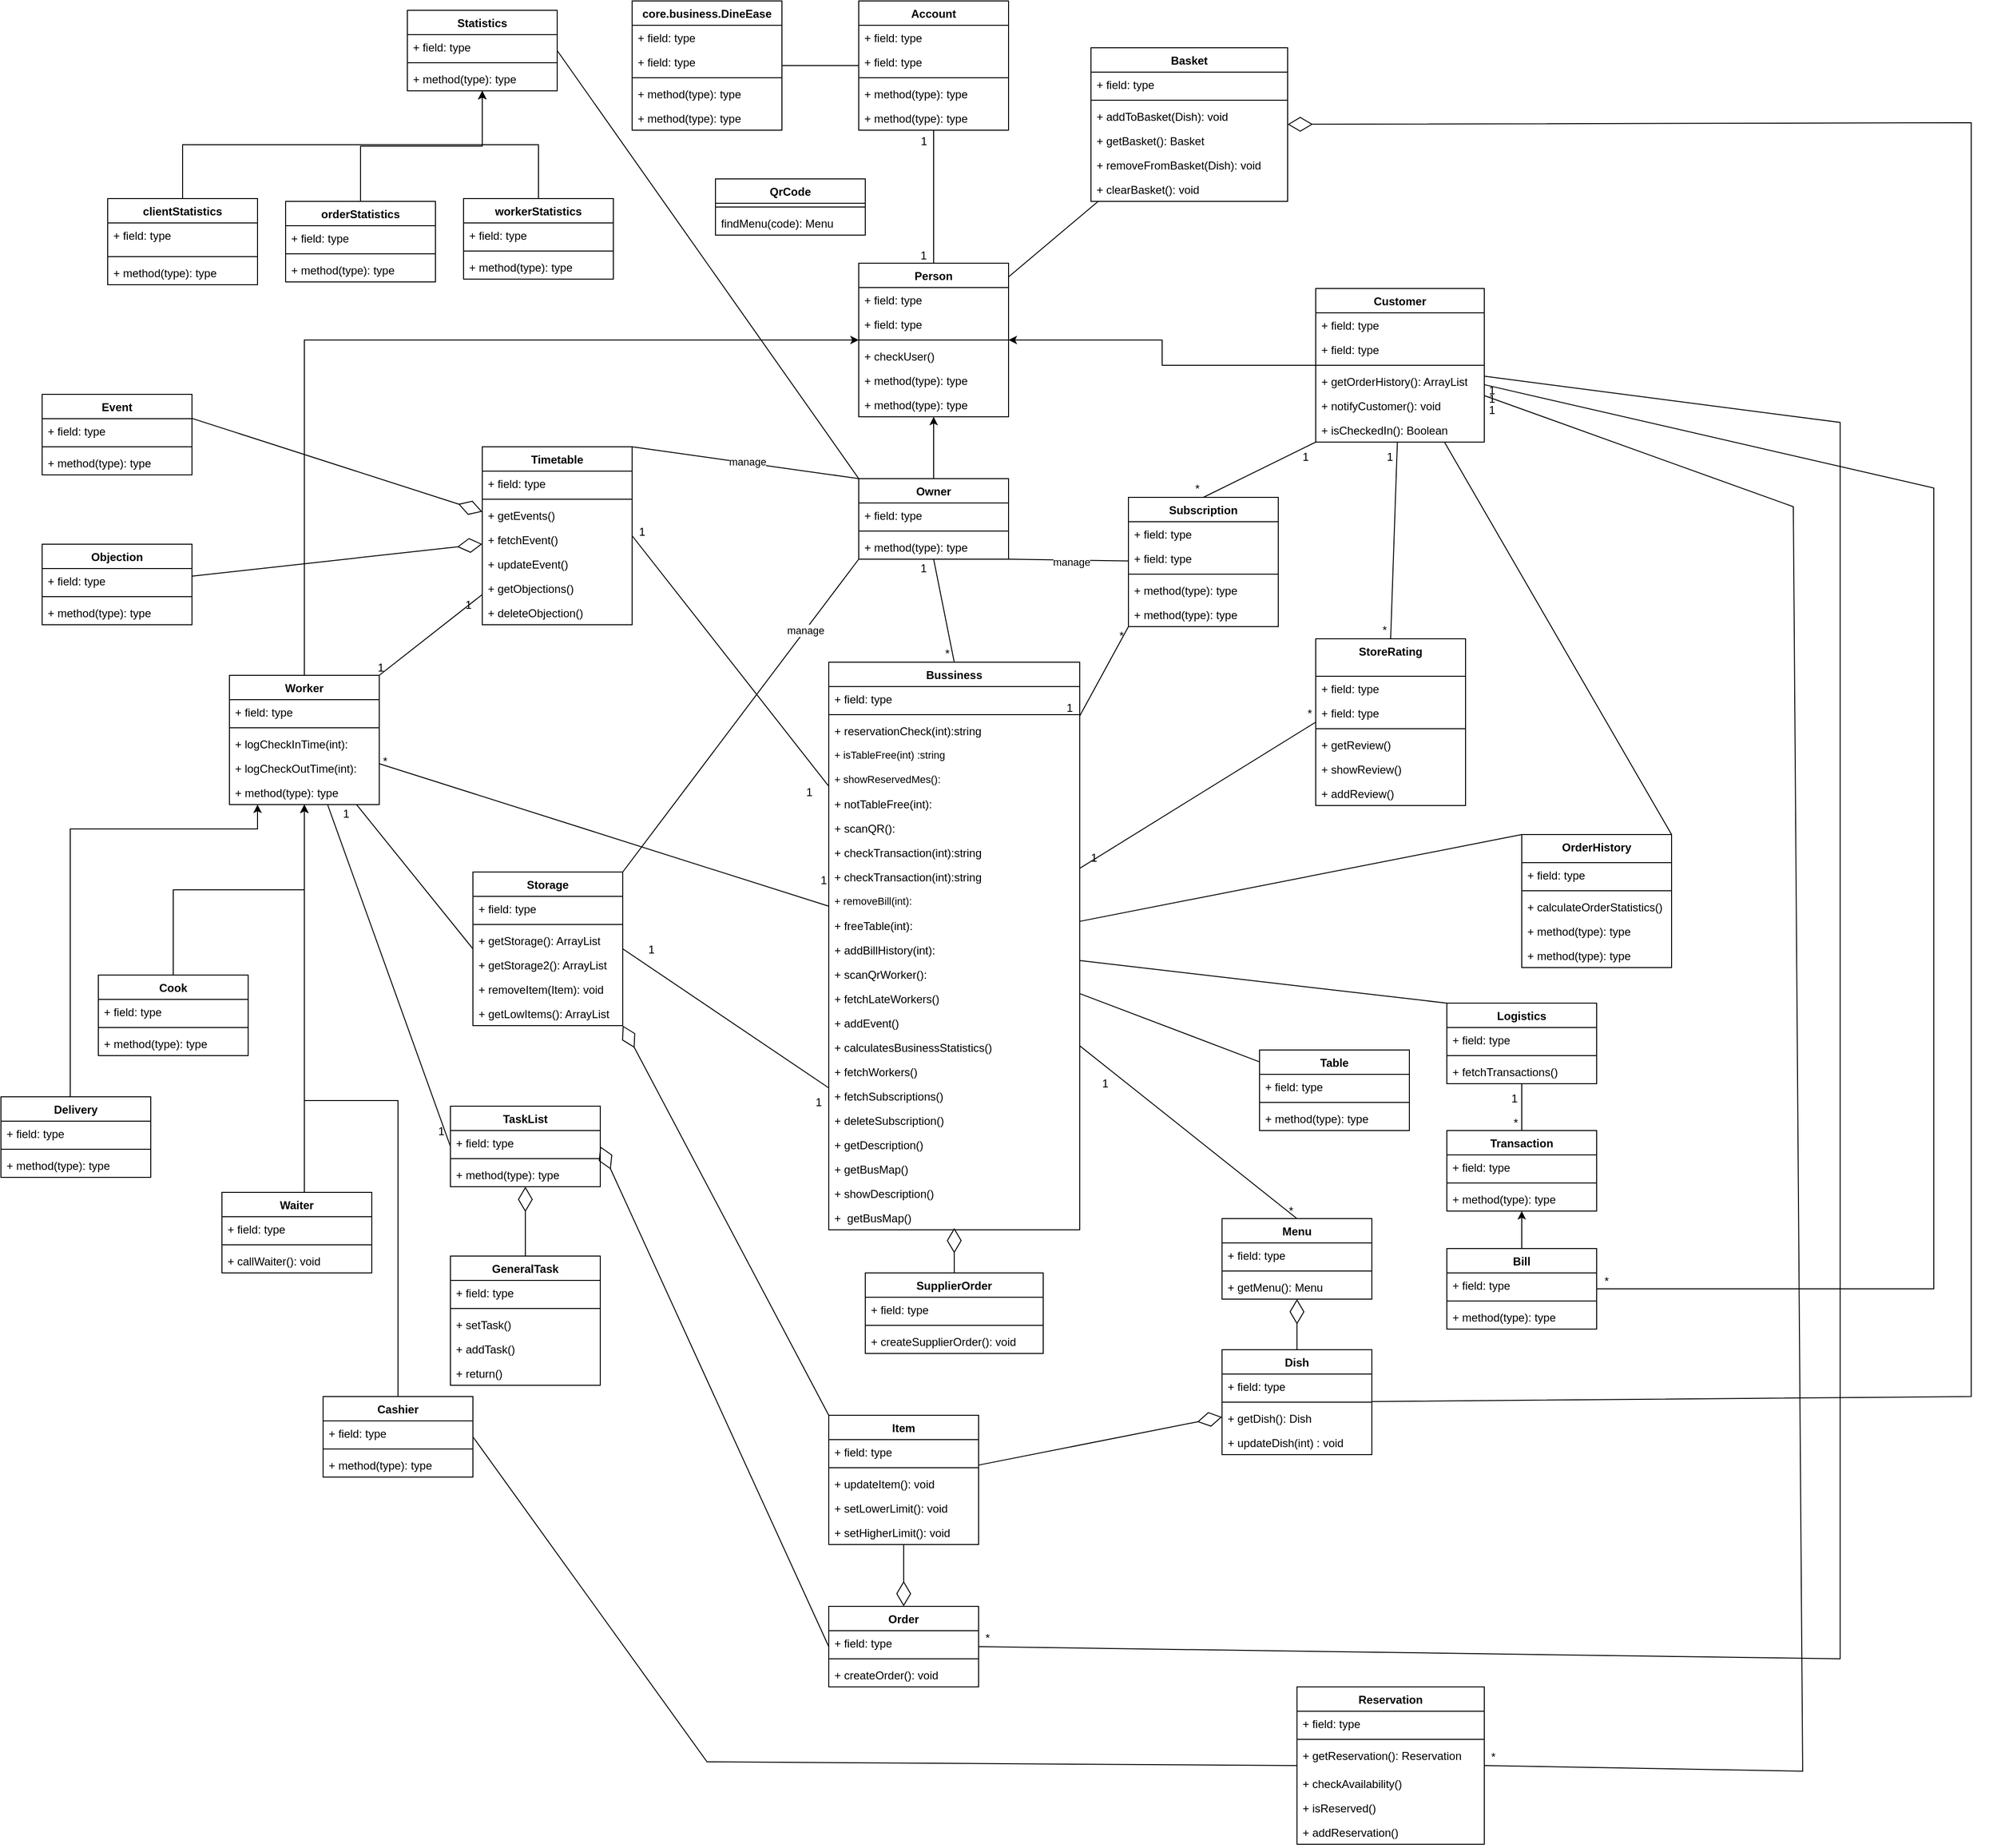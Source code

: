 <mxfile version="20.5.3" type="embed"><diagram id="C5RBs43oDa-KdzZeNtuy" name="Page-1"><mxGraphModel dx="11080" dy="6236" grid="1" gridSize="10" guides="1" tooltips="1" connect="1" arrows="1" fold="1" page="1" pageScale="1" pageWidth="827" pageHeight="1169" math="0" shadow="0"><root><mxCell id="WIyWlLk6GJQsqaUBKTNV-0"/><mxCell id="WIyWlLk6GJQsqaUBKTNV-1" parent="WIyWlLk6GJQsqaUBKTNV-0"/><mxCell id="eBTvOQhbbWVXLsYW8WIT-38" value="Account" style="swimlane;fontStyle=1;align=center;verticalAlign=top;childLayout=stackLayout;horizontal=1;startSize=26;horizontalStack=0;resizeParent=1;resizeParentMax=0;resizeLast=0;collapsible=1;marginBottom=0;whiteSpace=wrap;html=1;" parent="WIyWlLk6GJQsqaUBKTNV-1" vertex="1"><mxGeometry x="316" y="-1020" width="160" height="138" as="geometry"><mxRectangle x="361.5" y="18" width="84" height="26" as="alternateBounds"/></mxGeometry></mxCell><mxCell id="scS6lB70-Swo1higGm-x-66" value="+ field: type" style="text;strokeColor=none;fillColor=none;align=left;verticalAlign=top;spacingLeft=4;spacingRight=4;overflow=hidden;rotatable=0;points=[[0,0.5],[1,0.5]];portConstraint=eastwest;whiteSpace=wrap;html=1;" parent="eBTvOQhbbWVXLsYW8WIT-38" vertex="1"><mxGeometry y="26" width="160" height="26" as="geometry"/></mxCell><mxCell id="scS6lB70-Swo1higGm-x-67" value="+ field: type" style="text;strokeColor=none;fillColor=none;align=left;verticalAlign=top;spacingLeft=4;spacingRight=4;overflow=hidden;rotatable=0;points=[[0,0.5],[1,0.5]];portConstraint=eastwest;whiteSpace=wrap;html=1;" parent="eBTvOQhbbWVXLsYW8WIT-38" vertex="1"><mxGeometry y="52" width="160" height="26" as="geometry"/></mxCell><mxCell id="scS6lB70-Swo1higGm-x-69" value="" style="line;strokeWidth=1;fillColor=none;align=left;verticalAlign=middle;spacingTop=-1;spacingLeft=3;spacingRight=3;rotatable=0;labelPosition=right;points=[];portConstraint=eastwest;strokeColor=inherit;" parent="eBTvOQhbbWVXLsYW8WIT-38" vertex="1"><mxGeometry y="78" width="160" height="8" as="geometry"/></mxCell><mxCell id="scS6lB70-Swo1higGm-x-71" value="+ method(type): type" style="text;strokeColor=none;fillColor=none;align=left;verticalAlign=top;spacingLeft=4;spacingRight=4;overflow=hidden;rotatable=0;points=[[0,0.5],[1,0.5]];portConstraint=eastwest;whiteSpace=wrap;html=1;" parent="eBTvOQhbbWVXLsYW8WIT-38" vertex="1"><mxGeometry y="86" width="160" height="26" as="geometry"/></mxCell><mxCell id="scS6lB70-Swo1higGm-x-70" value="+ method(type): type" style="text;strokeColor=none;fillColor=none;align=left;verticalAlign=top;spacingLeft=4;spacingRight=4;overflow=hidden;rotatable=0;points=[[0,0.5],[1,0.5]];portConstraint=eastwest;whiteSpace=wrap;html=1;" parent="eBTvOQhbbWVXLsYW8WIT-38" vertex="1"><mxGeometry y="112" width="160" height="26" as="geometry"/></mxCell><mxCell id="eBTvOQhbbWVXLsYW8WIT-41" value="Person" style="swimlane;fontStyle=1;align=center;verticalAlign=top;childLayout=stackLayout;horizontal=1;startSize=26;horizontalStack=0;resizeParent=1;resizeParentMax=0;resizeLast=0;collapsible=1;marginBottom=0;whiteSpace=wrap;html=1;" parent="WIyWlLk6GJQsqaUBKTNV-1" vertex="1"><mxGeometry x="316" y="-740" width="160" height="164" as="geometry"><mxRectangle x="342" y="284" width="73" height="26" as="alternateBounds"/></mxGeometry></mxCell><mxCell id="scS6lB70-Swo1higGm-x-43" value="+ field: type" style="text;strokeColor=none;fillColor=none;align=left;verticalAlign=top;spacingLeft=4;spacingRight=4;overflow=hidden;rotatable=0;points=[[0,0.5],[1,0.5]];portConstraint=eastwest;whiteSpace=wrap;html=1;" parent="eBTvOQhbbWVXLsYW8WIT-41" vertex="1"><mxGeometry y="26" width="160" height="26" as="geometry"/></mxCell><mxCell id="scS6lB70-Swo1higGm-x-44" value="+ field: type" style="text;strokeColor=none;fillColor=none;align=left;verticalAlign=top;spacingLeft=4;spacingRight=4;overflow=hidden;rotatable=0;points=[[0,0.5],[1,0.5]];portConstraint=eastwest;whiteSpace=wrap;html=1;" parent="eBTvOQhbbWVXLsYW8WIT-41" vertex="1"><mxGeometry y="52" width="160" height="26" as="geometry"/></mxCell><mxCell id="eBTvOQhbbWVXLsYW8WIT-45" value="" style="line;strokeWidth=1;fillColor=none;align=left;verticalAlign=middle;spacingTop=-1;spacingLeft=3;spacingRight=3;rotatable=0;labelPosition=right;points=[];portConstraint=eastwest;strokeColor=inherit;" parent="eBTvOQhbbWVXLsYW8WIT-41" vertex="1"><mxGeometry y="78" width="160" height="8" as="geometry"/></mxCell><mxCell id="scS6lB70-Swo1higGm-x-45" value="+ checkUser()" style="text;strokeColor=none;fillColor=none;align=left;verticalAlign=top;spacingLeft=4;spacingRight=4;overflow=hidden;rotatable=0;points=[[0,0.5],[1,0.5]];portConstraint=eastwest;whiteSpace=wrap;html=1;" parent="eBTvOQhbbWVXLsYW8WIT-41" vertex="1"><mxGeometry y="86" width="160" height="26" as="geometry"/></mxCell><mxCell id="scS6lB70-Swo1higGm-x-47" value="+ method(type): type" style="text;strokeColor=none;fillColor=none;align=left;verticalAlign=top;spacingLeft=4;spacingRight=4;overflow=hidden;rotatable=0;points=[[0,0.5],[1,0.5]];portConstraint=eastwest;whiteSpace=wrap;html=1;" parent="eBTvOQhbbWVXLsYW8WIT-41" vertex="1"><mxGeometry y="112" width="160" height="26" as="geometry"/></mxCell><mxCell id="scS6lB70-Swo1higGm-x-46" value="+ method(type): type" style="text;strokeColor=none;fillColor=none;align=left;verticalAlign=top;spacingLeft=4;spacingRight=4;overflow=hidden;rotatable=0;points=[[0,0.5],[1,0.5]];portConstraint=eastwest;whiteSpace=wrap;html=1;" parent="eBTvOQhbbWVXLsYW8WIT-41" vertex="1"><mxGeometry y="138" width="160" height="26" as="geometry"/></mxCell><mxCell id="eBTvOQhbbWVXLsYW8WIT-108" style="edgeStyle=orthogonalEdgeStyle;rounded=0;orthogonalLoop=1;jettySize=auto;html=1;exitX=0;exitY=0.5;exitDx=0;exitDy=0;entryX=1;entryY=0.5;entryDx=0;entryDy=0;" parent="WIyWlLk6GJQsqaUBKTNV-1" source="eBTvOQhbbWVXLsYW8WIT-57" target="eBTvOQhbbWVXLsYW8WIT-41" edge="1"><mxGeometry relative="1" as="geometry"/></mxCell><mxCell id="eBTvOQhbbWVXLsYW8WIT-57" value="Customer" style="swimlane;fontStyle=1;align=center;verticalAlign=top;childLayout=stackLayout;horizontal=1;startSize=26;horizontalStack=0;resizeParent=1;resizeParentMax=0;resizeLast=0;collapsible=1;marginBottom=0;whiteSpace=wrap;html=1;" parent="WIyWlLk6GJQsqaUBKTNV-1" vertex="1"><mxGeometry x="804" y="-713" width="180" height="164" as="geometry"><mxRectangle x="634" y="284" width="87" height="26" as="alternateBounds"/></mxGeometry></mxCell><mxCell id="eBTvOQhbbWVXLsYW8WIT-58" value="+ field: type" style="text;strokeColor=none;fillColor=none;align=left;verticalAlign=top;spacingLeft=4;spacingRight=4;overflow=hidden;rotatable=0;points=[[0,0.5],[1,0.5]];portConstraint=eastwest;whiteSpace=wrap;html=1;" parent="eBTvOQhbbWVXLsYW8WIT-57" vertex="1"><mxGeometry y="26" width="180" height="26" as="geometry"/></mxCell><mxCell id="scS6lB70-Swo1higGm-x-38" value="+ field: type" style="text;strokeColor=none;fillColor=none;align=left;verticalAlign=top;spacingLeft=4;spacingRight=4;overflow=hidden;rotatable=0;points=[[0,0.5],[1,0.5]];portConstraint=eastwest;whiteSpace=wrap;html=1;" parent="eBTvOQhbbWVXLsYW8WIT-57" vertex="1"><mxGeometry y="52" width="180" height="26" as="geometry"/></mxCell><mxCell id="eBTvOQhbbWVXLsYW8WIT-59" value="" style="line;strokeWidth=1;fillColor=none;align=left;verticalAlign=middle;spacingTop=-1;spacingLeft=3;spacingRight=3;rotatable=0;labelPosition=right;points=[];portConstraint=eastwest;strokeColor=inherit;" parent="eBTvOQhbbWVXLsYW8WIT-57" vertex="1"><mxGeometry y="78" width="180" height="8" as="geometry"/></mxCell><mxCell id="scS6lB70-Swo1higGm-x-68" value="+ getOrderHistory(): ArrayList&lt;br&gt;" style="text;strokeColor=none;fillColor=none;align=left;verticalAlign=top;spacingLeft=4;spacingRight=4;overflow=hidden;rotatable=0;points=[[0,0.5],[1,0.5]];portConstraint=eastwest;whiteSpace=wrap;html=1;" parent="eBTvOQhbbWVXLsYW8WIT-57" vertex="1"><mxGeometry y="86" width="180" height="26" as="geometry"/></mxCell><mxCell id="36" value="&lt;div&gt;+ notifyCustomer(): void&lt;/div&gt;&lt;div&gt;&lt;br&gt;&lt;/div&gt;" style="text;strokeColor=none;fillColor=none;align=left;verticalAlign=top;spacingLeft=4;spacingRight=4;overflow=hidden;rotatable=0;points=[[0,0.5],[1,0.5]];portConstraint=eastwest;whiteSpace=wrap;html=1;" vertex="1" parent="eBTvOQhbbWVXLsYW8WIT-57"><mxGeometry y="112" width="180" height="26" as="geometry"/></mxCell><mxCell id="37" value="+ isCheckedIn(): Boolean" style="text;strokeColor=none;fillColor=none;align=left;verticalAlign=top;spacingLeft=4;spacingRight=4;overflow=hidden;rotatable=0;points=[[0,0.5],[1,0.5]];portConstraint=eastwest;whiteSpace=wrap;html=1;" vertex="1" parent="eBTvOQhbbWVXLsYW8WIT-57"><mxGeometry y="138" width="180" height="26" as="geometry"/></mxCell><mxCell id="eBTvOQhbbWVXLsYW8WIT-68" style="edgeStyle=orthogonalEdgeStyle;rounded=0;orthogonalLoop=1;jettySize=auto;html=1;exitX=0.5;exitY=0;exitDx=0;exitDy=0;entryX=0.5;entryY=1;entryDx=0;entryDy=0;" parent="WIyWlLk6GJQsqaUBKTNV-1" source="eBTvOQhbbWVXLsYW8WIT-61" target="eBTvOQhbbWVXLsYW8WIT-41" edge="1"><mxGeometry relative="1" as="geometry"/></mxCell><mxCell id="eBTvOQhbbWVXLsYW8WIT-61" value="Owner" style="swimlane;fontStyle=1;align=center;verticalAlign=top;childLayout=stackLayout;horizontal=1;startSize=26;horizontalStack=0;resizeParent=1;resizeParentMax=0;resizeLast=0;collapsible=1;marginBottom=0;whiteSpace=wrap;html=1;" parent="WIyWlLk6GJQsqaUBKTNV-1" vertex="1"><mxGeometry x="316" y="-510" width="160" height="86" as="geometry"><mxRectangle x="403.5" y="340" width="87" height="26" as="alternateBounds"/></mxGeometry></mxCell><mxCell id="eBTvOQhbbWVXLsYW8WIT-62" value="+ field: type" style="text;strokeColor=none;fillColor=none;align=left;verticalAlign=top;spacingLeft=4;spacingRight=4;overflow=hidden;rotatable=0;points=[[0,0.5],[1,0.5]];portConstraint=eastwest;whiteSpace=wrap;html=1;" parent="eBTvOQhbbWVXLsYW8WIT-61" vertex="1"><mxGeometry y="26" width="160" height="26" as="geometry"/></mxCell><mxCell id="eBTvOQhbbWVXLsYW8WIT-63" value="" style="line;strokeWidth=1;fillColor=none;align=left;verticalAlign=middle;spacingTop=-1;spacingLeft=3;spacingRight=3;rotatable=0;labelPosition=right;points=[];portConstraint=eastwest;strokeColor=inherit;" parent="eBTvOQhbbWVXLsYW8WIT-61" vertex="1"><mxGeometry y="52" width="160" height="8" as="geometry"/></mxCell><mxCell id="eBTvOQhbbWVXLsYW8WIT-64" value="+ method(type): type" style="text;strokeColor=none;fillColor=none;align=left;verticalAlign=top;spacingLeft=4;spacingRight=4;overflow=hidden;rotatable=0;points=[[0,0.5],[1,0.5]];portConstraint=eastwest;whiteSpace=wrap;html=1;" parent="eBTvOQhbbWVXLsYW8WIT-61" vertex="1"><mxGeometry y="60" width="160" height="26" as="geometry"/></mxCell><mxCell id="eBTvOQhbbWVXLsYW8WIT-70" value="" style="endArrow=none;html=1;rounded=0;entryX=0.5;entryY=1;entryDx=0;entryDy=0;exitX=0.5;exitY=0;exitDx=0;exitDy=0;" parent="WIyWlLk6GJQsqaUBKTNV-1" source="eBTvOQhbbWVXLsYW8WIT-41" target="eBTvOQhbbWVXLsYW8WIT-38" edge="1"><mxGeometry relative="1" as="geometry"><mxPoint x="272.5" y="-546.0" as="sourcePoint"/><mxPoint x="272.5" y="-626.0" as="targetPoint"/></mxGeometry></mxCell><mxCell id="eBTvOQhbbWVXLsYW8WIT-71" value="1" style="resizable=0;html=1;whiteSpace=wrap;align=left;verticalAlign=bottom;" parent="eBTvOQhbbWVXLsYW8WIT-70" connectable="0" vertex="1"><mxGeometry x="-1" relative="1" as="geometry"><mxPoint x="-16" as="offset"/></mxGeometry></mxCell><mxCell id="eBTvOQhbbWVXLsYW8WIT-72" value="1" style="resizable=0;html=1;whiteSpace=wrap;align=right;verticalAlign=bottom;" parent="eBTvOQhbbWVXLsYW8WIT-70" connectable="0" vertex="1"><mxGeometry x="1" relative="1" as="geometry"><mxPoint x="-6" y="20" as="offset"/></mxGeometry></mxCell><mxCell id="eBTvOQhbbWVXLsYW8WIT-73" value="Bussiness" style="swimlane;fontStyle=1;align=center;verticalAlign=top;childLayout=stackLayout;horizontal=1;startSize=26;horizontalStack=0;resizeParent=1;resizeParentMax=0;resizeLast=0;collapsible=1;marginBottom=0;whiteSpace=wrap;html=1;" parent="WIyWlLk6GJQsqaUBKTNV-1" vertex="1"><mxGeometry x="284" y="-314" width="268" height="606" as="geometry"><mxRectangle x="422" y="536" width="94" height="26" as="alternateBounds"/></mxGeometry></mxCell><mxCell id="scS6lB70-Swo1higGm-x-84" value="&lt;font style=&quot;font-size: 12px;&quot;&gt;+ field: type&lt;/font&gt;" style="text;strokeColor=none;fillColor=none;align=left;verticalAlign=top;spacingLeft=4;spacingRight=4;overflow=hidden;rotatable=0;points=[[0,0.5],[1,0.5]];portConstraint=eastwest;whiteSpace=wrap;html=1;" parent="eBTvOQhbbWVXLsYW8WIT-73" vertex="1"><mxGeometry y="26" width="268" height="26" as="geometry"/></mxCell><mxCell id="eBTvOQhbbWVXLsYW8WIT-75" value="" style="line;strokeWidth=1;fillColor=none;align=left;verticalAlign=middle;spacingTop=-1;spacingLeft=3;spacingRight=3;rotatable=0;labelPosition=right;points=[];portConstraint=eastwest;strokeColor=inherit;" parent="eBTvOQhbbWVXLsYW8WIT-73" vertex="1"><mxGeometry y="52" width="268" height="8" as="geometry"/></mxCell><mxCell id="scS6lB70-Swo1higGm-x-14" value="&lt;font style=&quot;font-size: 12px;&quot;&gt;+ reservationCheck(int):string&lt;/font&gt;" style="text;strokeColor=none;fillColor=none;align=left;verticalAlign=top;spacingLeft=4;spacingRight=4;overflow=hidden;rotatable=0;points=[[0,0.5],[1,0.5]];portConstraint=eastwest;whiteSpace=wrap;html=1;" parent="eBTvOQhbbWVXLsYW8WIT-73" vertex="1"><mxGeometry y="60" width="268" height="26" as="geometry"/></mxCell><mxCell id="scS6lB70-Swo1higGm-x-15" value="&lt;div style=&quot;font-size: 11px;&quot;&gt;&lt;font style=&quot;font-size: 11px;&quot;&gt;+ isTableFree(int) :string&amp;nbsp;&lt;/font&gt;&lt;/div&gt;&lt;div style=&quot;font-size: 11px;&quot;&gt;&lt;br&gt;&lt;/div&gt;" style="text;strokeColor=none;fillColor=none;align=left;verticalAlign=top;spacingLeft=4;spacingRight=4;overflow=hidden;rotatable=0;points=[[0,0.5],[1,0.5]];portConstraint=eastwest;whiteSpace=wrap;html=1;" parent="eBTvOQhbbWVXLsYW8WIT-73" vertex="1"><mxGeometry y="86" width="268" height="26" as="geometry"/></mxCell><mxCell id="scS6lB70-Swo1higGm-x-16" value="&lt;div style=&quot;font-size: 11px;&quot;&gt;&lt;font style=&quot;font-size: 11px;&quot;&gt;+&amp;nbsp;&lt;span style=&quot;text-align: center; text-wrap: nowrap; background-color: initial;&quot;&gt;showReservedMes():&lt;/span&gt;&lt;/font&gt;&lt;/div&gt;&lt;div style=&quot;font-size: 11px;&quot;&gt;&lt;span style=&quot;text-align: center; text-wrap: nowrap; background-color: initial;&quot;&gt;&lt;br&gt;&lt;/span&gt;&lt;/div&gt;" style="text;strokeColor=none;fillColor=none;align=left;verticalAlign=top;spacingLeft=4;spacingRight=4;overflow=hidden;rotatable=0;points=[[0,0.5],[1,0.5]];portConstraint=eastwest;whiteSpace=wrap;html=1;" parent="eBTvOQhbbWVXLsYW8WIT-73" vertex="1"><mxGeometry y="112" width="268" height="26" as="geometry"/></mxCell><mxCell id="scS6lB70-Swo1higGm-x-17" value="&lt;div style=&quot;&quot;&gt;&lt;div&gt;+ notTableFree(int):&lt;/div&gt;&lt;div&gt;&lt;br&gt;&lt;/div&gt;&lt;/div&gt;" style="text;strokeColor=none;fillColor=none;align=left;verticalAlign=top;spacingLeft=4;spacingRight=4;overflow=hidden;rotatable=0;points=[[0,0.5],[1,0.5]];portConstraint=eastwest;whiteSpace=wrap;html=1;" parent="eBTvOQhbbWVXLsYW8WIT-73" vertex="1"><mxGeometry y="138" width="268" height="26" as="geometry"/></mxCell><mxCell id="scS6lB70-Swo1higGm-x-18" value="&lt;div style=&quot;&quot;&gt;&lt;div&gt;+ scanQR():&lt;/div&gt;&lt;div&gt;&lt;br&gt;&lt;/div&gt;&lt;/div&gt;" style="text;strokeColor=none;fillColor=none;align=left;verticalAlign=top;spacingLeft=4;spacingRight=4;overflow=hidden;rotatable=0;points=[[0,0.5],[1,0.5]];portConstraint=eastwest;whiteSpace=wrap;html=1;" parent="eBTvOQhbbWVXLsYW8WIT-73" vertex="1"><mxGeometry y="164" width="268" height="26" as="geometry"/></mxCell><mxCell id="scS6lB70-Swo1higGm-x-25" value="&lt;div style=&quot;&quot;&gt;&lt;div&gt;+ checkTransaction(int):string&lt;/div&gt;&lt;div&gt;&lt;br&gt;&lt;/div&gt;&lt;/div&gt;" style="text;strokeColor=none;fillColor=none;align=left;verticalAlign=top;spacingLeft=4;spacingRight=4;overflow=hidden;rotatable=0;points=[[0,0.5],[1,0.5]];portConstraint=eastwest;whiteSpace=wrap;html=1;" parent="eBTvOQhbbWVXLsYW8WIT-73" vertex="1"><mxGeometry y="190" width="268" height="26" as="geometry"/></mxCell><mxCell id="scS6lB70-Swo1higGm-x-27" value="&lt;div style=&quot;&quot;&gt;&lt;div&gt;+ checkTransaction(int):string&lt;/div&gt;&lt;div&gt;&lt;br&gt;&lt;/div&gt;&lt;/div&gt;" style="text;strokeColor=none;fillColor=none;align=left;verticalAlign=top;spacingLeft=4;spacingRight=4;overflow=hidden;rotatable=0;points=[[0,0.5],[1,0.5]];portConstraint=eastwest;whiteSpace=wrap;html=1;" parent="eBTvOQhbbWVXLsYW8WIT-73" vertex="1"><mxGeometry y="216" width="268" height="26" as="geometry"/></mxCell><mxCell id="scS6lB70-Swo1higGm-x-28" value="&lt;div style=&quot;font-size: 11px;&quot;&gt;&lt;font style=&quot;font-size: 11px;&quot;&gt;&lt;span style=&quot;text-align: center; text-wrap: nowrap;&quot;&gt;+ removeBill(int):&lt;/span&gt;&lt;span style=&quot;text-align: center; text-wrap: nowrap; background-color: initial;&quot;&gt;&lt;br&gt;&lt;/span&gt;&lt;/font&gt;&lt;/div&gt;&lt;div style=&quot;font-size: 11px;&quot;&gt;&lt;span style=&quot;text-align: center; text-wrap: nowrap;&quot;&gt;&lt;br&gt;&lt;/span&gt;&lt;/div&gt;" style="text;strokeColor=none;fillColor=none;align=left;verticalAlign=top;spacingLeft=4;spacingRight=4;overflow=hidden;rotatable=0;points=[[0,0.5],[1,0.5]];portConstraint=eastwest;whiteSpace=wrap;html=1;" parent="eBTvOQhbbWVXLsYW8WIT-73" vertex="1"><mxGeometry y="242" width="268" height="26" as="geometry"/></mxCell><mxCell id="scS6lB70-Swo1higGm-x-26" value="&lt;div style=&quot;&quot;&gt;&lt;div&gt;+ freeTable(int):&lt;/div&gt;&lt;div&gt;&lt;br&gt;&lt;/div&gt;&lt;/div&gt;" style="text;strokeColor=none;fillColor=none;align=left;verticalAlign=top;spacingLeft=4;spacingRight=4;overflow=hidden;rotatable=0;points=[[0,0.5],[1,0.5]];portConstraint=eastwest;whiteSpace=wrap;html=1;" parent="eBTvOQhbbWVXLsYW8WIT-73" vertex="1"><mxGeometry y="268" width="268" height="26" as="geometry"/></mxCell><mxCell id="scS6lB70-Swo1higGm-x-19" value="&lt;div style=&quot;&quot;&gt;&lt;div&gt;+ addBillHistory(int):&lt;/div&gt;&lt;div&gt;&lt;br&gt;&lt;/div&gt;&lt;/div&gt;" style="text;strokeColor=none;fillColor=none;align=left;verticalAlign=top;spacingLeft=4;spacingRight=4;overflow=hidden;rotatable=0;points=[[0,0.5],[1,0.5]];portConstraint=eastwest;whiteSpace=wrap;html=1;" parent="eBTvOQhbbWVXLsYW8WIT-73" vertex="1"><mxGeometry y="294" width="268" height="26" as="geometry"/></mxCell><mxCell id="scS6lB70-Swo1higGm-x-20" value="&lt;div style=&quot;&quot;&gt;&lt;div&gt;+ scanQrWorker():&lt;/div&gt;&lt;div&gt;&lt;br&gt;&lt;/div&gt;&lt;/div&gt;" style="text;strokeColor=none;fillColor=none;align=left;verticalAlign=top;spacingLeft=4;spacingRight=4;overflow=hidden;rotatable=0;points=[[0,0.5],[1,0.5]];portConstraint=eastwest;whiteSpace=wrap;html=1;" parent="eBTvOQhbbWVXLsYW8WIT-73" vertex="1"><mxGeometry y="320" width="268" height="26" as="geometry"/></mxCell><mxCell id="11" value="&lt;div style=&quot;&quot;&gt;&lt;div&gt;+&amp;nbsp;&lt;span style=&quot;background-color: initial;&quot;&gt;fetchLate&lt;/span&gt;&lt;span style=&quot;background-color: initial;&quot;&gt;Workers()&lt;/span&gt;&lt;/div&gt;&lt;/div&gt;" style="text;strokeColor=none;fillColor=none;align=left;verticalAlign=top;spacingLeft=4;spacingRight=4;overflow=hidden;rotatable=0;points=[[0,0.5],[1,0.5]];portConstraint=eastwest;whiteSpace=wrap;html=1;" parent="eBTvOQhbbWVXLsYW8WIT-73" vertex="1"><mxGeometry y="346" width="268" height="26" as="geometry"/></mxCell><mxCell id="12" value="&lt;div style=&quot;&quot;&gt;&lt;div&gt;+&amp;nbsp;&lt;span style=&quot;background-color: initial;&quot;&gt;addEvent()&lt;/span&gt;&lt;/div&gt;&lt;/div&gt;" style="text;strokeColor=none;fillColor=none;align=left;verticalAlign=top;spacingLeft=4;spacingRight=4;overflow=hidden;rotatable=0;points=[[0,0.5],[1,0.5]];portConstraint=eastwest;whiteSpace=wrap;html=1;" parent="eBTvOQhbbWVXLsYW8WIT-73" vertex="1"><mxGeometry y="372" width="268" height="26" as="geometry"/></mxCell><mxCell id="13" value="&lt;div style=&quot;&quot;&gt;&lt;div&gt;+&amp;nbsp;&lt;span style=&quot;background-color: initial;&quot;&gt;calculatesBusinessStatistics()&lt;/span&gt;&lt;/div&gt;&lt;/div&gt;" style="text;strokeColor=none;fillColor=none;align=left;verticalAlign=top;spacingLeft=4;spacingRight=4;overflow=hidden;rotatable=0;points=[[0,0.5],[1,0.5]];portConstraint=eastwest;whiteSpace=wrap;html=1;" parent="eBTvOQhbbWVXLsYW8WIT-73" vertex="1"><mxGeometry y="398" width="268" height="26" as="geometry"/></mxCell><mxCell id="16" value="&lt;div style=&quot;&quot;&gt;&lt;div&gt;+&amp;nbsp;&lt;span style=&quot;background-color: initial;&quot;&gt;fetchWorkers()&lt;/span&gt;&lt;/div&gt;&lt;/div&gt;" style="text;strokeColor=none;fillColor=none;align=left;verticalAlign=top;spacingLeft=4;spacingRight=4;overflow=hidden;rotatable=0;points=[[0,0.5],[1,0.5]];portConstraint=eastwest;whiteSpace=wrap;html=1;" parent="eBTvOQhbbWVXLsYW8WIT-73" vertex="1"><mxGeometry y="424" width="268" height="26" as="geometry"/></mxCell><mxCell id="17" value="&lt;div style=&quot;&quot;&gt;&lt;div&gt;+&amp;nbsp;&lt;span style=&quot;background-color: initial;&quot;&gt;fetchSubscriptions()&lt;/span&gt;&lt;/div&gt;&lt;/div&gt;" style="text;strokeColor=none;fillColor=none;align=left;verticalAlign=top;spacingLeft=4;spacingRight=4;overflow=hidden;rotatable=0;points=[[0,0.5],[1,0.5]];portConstraint=eastwest;whiteSpace=wrap;html=1;" parent="eBTvOQhbbWVXLsYW8WIT-73" vertex="1"><mxGeometry y="450" width="268" height="26" as="geometry"/></mxCell><mxCell id="18" value="&lt;div style=&quot;&quot;&gt;&lt;div&gt;+&amp;nbsp;&lt;span style=&quot;background-color: initial;&quot;&gt;deleteSubscription()&lt;/span&gt;&lt;/div&gt;&lt;/div&gt;" style="text;strokeColor=none;fillColor=none;align=left;verticalAlign=top;spacingLeft=4;spacingRight=4;overflow=hidden;rotatable=0;points=[[0,0.5],[1,0.5]];portConstraint=eastwest;whiteSpace=wrap;html=1;" parent="eBTvOQhbbWVXLsYW8WIT-73" vertex="1"><mxGeometry y="476" width="268" height="26" as="geometry"/></mxCell><mxCell id="24" value="+ getDescription()" style="text;strokeColor=none;fillColor=none;align=left;verticalAlign=top;spacingLeft=4;spacingRight=4;overflow=hidden;rotatable=0;points=[[0,0.5],[1,0.5]];portConstraint=eastwest;whiteSpace=wrap;html=1;" parent="eBTvOQhbbWVXLsYW8WIT-73" vertex="1"><mxGeometry y="502" width="268" height="26" as="geometry"/></mxCell><mxCell id="26" value="+ getBusMap()&lt;div&gt;&lt;br&gt;&lt;/div&gt;" style="text;strokeColor=none;fillColor=none;align=left;verticalAlign=top;spacingLeft=4;spacingRight=4;overflow=hidden;rotatable=0;points=[[0,0.5],[1,0.5]];portConstraint=eastwest;whiteSpace=wrap;html=1;" parent="eBTvOQhbbWVXLsYW8WIT-73" vertex="1"><mxGeometry y="528" width="268" height="26" as="geometry"/></mxCell><mxCell id="25" value="+ showDescription()" style="text;strokeColor=none;fillColor=none;align=left;verticalAlign=top;spacingLeft=4;spacingRight=4;overflow=hidden;rotatable=0;points=[[0,0.5],[1,0.5]];portConstraint=eastwest;whiteSpace=wrap;html=1;" parent="eBTvOQhbbWVXLsYW8WIT-73" vertex="1"><mxGeometry y="554" width="268" height="26" as="geometry"/></mxCell><mxCell id="OGeJCwvFa22-by8DKtIA-27" value="+&amp;nbsp; getBusMap()" style="text;strokeColor=none;fillColor=none;align=left;verticalAlign=top;spacingLeft=4;spacingRight=4;overflow=hidden;rotatable=0;points=[[0,0.5],[1,0.5]];portConstraint=eastwest;whiteSpace=wrap;html=1;" parent="eBTvOQhbbWVXLsYW8WIT-73" vertex="1"><mxGeometry y="580" width="268" height="26" as="geometry"/></mxCell><mxCell id="eBTvOQhbbWVXLsYW8WIT-166" style="edgeStyle=orthogonalEdgeStyle;rounded=0;orthogonalLoop=1;jettySize=auto;html=1;exitX=0.5;exitY=0;exitDx=0;exitDy=0;entryX=0;entryY=0.5;entryDx=0;entryDy=0;" parent="WIyWlLk6GJQsqaUBKTNV-1" source="eBTvOQhbbWVXLsYW8WIT-79" target="eBTvOQhbbWVXLsYW8WIT-41" edge="1"><mxGeometry relative="1" as="geometry"/></mxCell><mxCell id="eBTvOQhbbWVXLsYW8WIT-79" value="Worker" style="swimlane;fontStyle=1;align=center;verticalAlign=top;childLayout=stackLayout;horizontal=1;startSize=26;horizontalStack=0;resizeParent=1;resizeParentMax=0;resizeLast=0;collapsible=1;marginBottom=0;whiteSpace=wrap;html=1;" parent="WIyWlLk6GJQsqaUBKTNV-1" vertex="1"><mxGeometry x="-356" y="-300" width="160" height="138" as="geometry"><mxRectangle x="-40" y="534" width="73" height="26" as="alternateBounds"/></mxGeometry></mxCell><mxCell id="scS6lB70-Swo1higGm-x-80" value="+ field: type" style="text;strokeColor=none;fillColor=none;align=left;verticalAlign=top;spacingLeft=4;spacingRight=4;overflow=hidden;rotatable=0;points=[[0,0.5],[1,0.5]];portConstraint=eastwest;whiteSpace=wrap;html=1;" parent="eBTvOQhbbWVXLsYW8WIT-79" vertex="1"><mxGeometry y="26" width="160" height="26" as="geometry"/></mxCell><mxCell id="eBTvOQhbbWVXLsYW8WIT-81" value="" style="line;strokeWidth=1;fillColor=none;align=left;verticalAlign=middle;spacingTop=-1;spacingLeft=3;spacingRight=3;rotatable=0;labelPosition=right;points=[];portConstraint=eastwest;strokeColor=inherit;" parent="eBTvOQhbbWVXLsYW8WIT-79" vertex="1"><mxGeometry y="52" width="160" height="8" as="geometry"/></mxCell><mxCell id="scS6lB70-Swo1higGm-x-21" value="&lt;div style=&quot;text-align: center;&quot;&gt;&lt;font style=&quot;background-color: initial; font-size: 11px;&quot;&gt;&lt;span style=&quot;font-size: 12px;&quot;&gt;+&amp;nbsp;&lt;/span&gt;&lt;/font&gt;&lt;span style=&quot;background-color: initial;&quot;&gt;&lt;font style=&quot;font-size: 12px;&quot;&gt;logCheckInTime(int):&lt;/font&gt;&lt;/span&gt;&lt;/div&gt;&lt;div&gt;&lt;font style=&quot;font-size: 12px;&quot;&gt;&lt;span style=&quot;text-align: center; font-size: 6px;&quot;&gt;&lt;br&gt;&lt;/span&gt;&lt;/font&gt;&lt;/div&gt;" style="text;strokeColor=none;fillColor=none;align=left;verticalAlign=top;spacingLeft=4;spacingRight=4;overflow=hidden;rotatable=0;points=[[0,0.5],[1,0.5]];portConstraint=eastwest;whiteSpace=wrap;html=1;" parent="eBTvOQhbbWVXLsYW8WIT-79" vertex="1"><mxGeometry y="60" width="160" height="26" as="geometry"/></mxCell><mxCell id="scS6lB70-Swo1higGm-x-24" value="&lt;div&gt;+ logCheckOutTime(int):&lt;/div&gt;&lt;div&gt;&lt;br&gt;&lt;/div&gt;" style="text;strokeColor=none;fillColor=none;align=left;verticalAlign=top;spacingLeft=4;spacingRight=4;overflow=hidden;rotatable=0;points=[[0,0.5],[1,0.5]];portConstraint=eastwest;whiteSpace=wrap;html=1;" parent="eBTvOQhbbWVXLsYW8WIT-79" vertex="1"><mxGeometry y="86" width="160" height="26" as="geometry"/></mxCell><mxCell id="scS6lB70-Swo1higGm-x-22" value="+ method(type): type" style="text;strokeColor=none;fillColor=none;align=left;verticalAlign=top;spacingLeft=4;spacingRight=4;overflow=hidden;rotatable=0;points=[[0,0.5],[1,0.5]];portConstraint=eastwest;whiteSpace=wrap;html=1;" parent="eBTvOQhbbWVXLsYW8WIT-79" vertex="1"><mxGeometry y="112" width="160" height="26" as="geometry"/></mxCell><mxCell id="scS6lB70-Swo1higGm-x-1" style="edgeStyle=orthogonalEdgeStyle;rounded=0;orthogonalLoop=1;jettySize=auto;html=1;exitX=0.5;exitY=0;exitDx=0;exitDy=0;" parent="WIyWlLk6GJQsqaUBKTNV-1" source="eBTvOQhbbWVXLsYW8WIT-93" target="eBTvOQhbbWVXLsYW8WIT-79" edge="1"><mxGeometry relative="1" as="geometry"/></mxCell><mxCell id="eBTvOQhbbWVXLsYW8WIT-93" value="Cook" style="swimlane;fontStyle=1;align=center;verticalAlign=top;childLayout=stackLayout;horizontal=1;startSize=26;horizontalStack=0;resizeParent=1;resizeParentMax=0;resizeLast=0;collapsible=1;marginBottom=0;whiteSpace=wrap;html=1;" parent="WIyWlLk6GJQsqaUBKTNV-1" vertex="1"><mxGeometry x="-496" y="20" width="160" height="86" as="geometry"><mxRectangle x="113.5" y="804" width="70" height="26" as="alternateBounds"/></mxGeometry></mxCell><mxCell id="eBTvOQhbbWVXLsYW8WIT-94" value="+ field: type" style="text;strokeColor=none;fillColor=none;align=left;verticalAlign=top;spacingLeft=4;spacingRight=4;overflow=hidden;rotatable=0;points=[[0,0.5],[1,0.5]];portConstraint=eastwest;whiteSpace=wrap;html=1;" parent="eBTvOQhbbWVXLsYW8WIT-93" vertex="1"><mxGeometry y="26" width="160" height="26" as="geometry"/></mxCell><mxCell id="eBTvOQhbbWVXLsYW8WIT-95" value="" style="line;strokeWidth=1;fillColor=none;align=left;verticalAlign=middle;spacingTop=-1;spacingLeft=3;spacingRight=3;rotatable=0;labelPosition=right;points=[];portConstraint=eastwest;strokeColor=inherit;" parent="eBTvOQhbbWVXLsYW8WIT-93" vertex="1"><mxGeometry y="52" width="160" height="8" as="geometry"/></mxCell><mxCell id="eBTvOQhbbWVXLsYW8WIT-96" value="+ method(type): type" style="text;strokeColor=none;fillColor=none;align=left;verticalAlign=top;spacingLeft=4;spacingRight=4;overflow=hidden;rotatable=0;points=[[0,0.5],[1,0.5]];portConstraint=eastwest;whiteSpace=wrap;html=1;" parent="eBTvOQhbbWVXLsYW8WIT-93" vertex="1"><mxGeometry y="60" width="160" height="26" as="geometry"/></mxCell><mxCell id="eBTvOQhbbWVXLsYW8WIT-222" style="edgeStyle=orthogonalEdgeStyle;rounded=0;orthogonalLoop=1;jettySize=auto;html=1;exitX=0.5;exitY=0;exitDx=0;exitDy=0;" parent="WIyWlLk6GJQsqaUBKTNV-1" source="eBTvOQhbbWVXLsYW8WIT-97" target="eBTvOQhbbWVXLsYW8WIT-79" edge="1"><mxGeometry relative="1" as="geometry"><Array as="points"><mxPoint x="-526" y="-136"/><mxPoint x="-326" y="-136"/></Array></mxGeometry></mxCell><mxCell id="eBTvOQhbbWVXLsYW8WIT-97" value="Delivery" style="swimlane;fontStyle=1;align=center;verticalAlign=top;childLayout=stackLayout;horizontal=1;startSize=26;horizontalStack=0;resizeParent=1;resizeParentMax=0;resizeLast=0;collapsible=1;marginBottom=0;whiteSpace=wrap;html=1;" parent="WIyWlLk6GJQsqaUBKTNV-1" vertex="1"><mxGeometry x="-600" y="150" width="160" height="86" as="geometry"><mxRectangle x="14" y="822" width="80" height="26" as="alternateBounds"/></mxGeometry></mxCell><mxCell id="eBTvOQhbbWVXLsYW8WIT-98" value="+ field: type" style="text;strokeColor=none;fillColor=none;align=left;verticalAlign=top;spacingLeft=4;spacingRight=4;overflow=hidden;rotatable=0;points=[[0,0.5],[1,0.5]];portConstraint=eastwest;whiteSpace=wrap;html=1;" parent="eBTvOQhbbWVXLsYW8WIT-97" vertex="1"><mxGeometry y="26" width="160" height="26" as="geometry"/></mxCell><mxCell id="eBTvOQhbbWVXLsYW8WIT-99" value="" style="line;strokeWidth=1;fillColor=none;align=left;verticalAlign=middle;spacingTop=-1;spacingLeft=3;spacingRight=3;rotatable=0;labelPosition=right;points=[];portConstraint=eastwest;strokeColor=inherit;" parent="eBTvOQhbbWVXLsYW8WIT-97" vertex="1"><mxGeometry y="52" width="160" height="8" as="geometry"/></mxCell><mxCell id="eBTvOQhbbWVXLsYW8WIT-100" value="+ method(type): type" style="text;strokeColor=none;fillColor=none;align=left;verticalAlign=top;spacingLeft=4;spacingRight=4;overflow=hidden;rotatable=0;points=[[0,0.5],[1,0.5]];portConstraint=eastwest;whiteSpace=wrap;html=1;" parent="eBTvOQhbbWVXLsYW8WIT-97" vertex="1"><mxGeometry y="60" width="160" height="26" as="geometry"/></mxCell><mxCell id="eBTvOQhbbWVXLsYW8WIT-102" value="" style="endArrow=none;html=1;rounded=0;" parent="WIyWlLk6GJQsqaUBKTNV-1" source="eBTvOQhbbWVXLsYW8WIT-79" target="eBTvOQhbbWVXLsYW8WIT-73" edge="1"><mxGeometry relative="1" as="geometry"><mxPoint x="226.5" y="-263" as="sourcePoint"/><mxPoint x="225.5" y="-343" as="targetPoint"/></mxGeometry></mxCell><mxCell id="eBTvOQhbbWVXLsYW8WIT-103" value="*" style="resizable=0;html=1;whiteSpace=wrap;align=left;verticalAlign=bottom;" parent="eBTvOQhbbWVXLsYW8WIT-102" connectable="0" vertex="1"><mxGeometry x="-1" relative="1" as="geometry"><mxPoint x="2" y="6" as="offset"/></mxGeometry></mxCell><mxCell id="eBTvOQhbbWVXLsYW8WIT-104" value="1" style="resizable=0;html=1;whiteSpace=wrap;align=right;verticalAlign=bottom;" parent="eBTvOQhbbWVXLsYW8WIT-102" connectable="0" vertex="1"><mxGeometry x="1" relative="1" as="geometry"><mxPoint y="-19" as="offset"/></mxGeometry></mxCell><mxCell id="eBTvOQhbbWVXLsYW8WIT-105" value="" style="endArrow=none;html=1;rounded=0;entryX=0.5;entryY=0;entryDx=0;entryDy=0;exitX=0.5;exitY=1;exitDx=0;exitDy=0;" parent="WIyWlLk6GJQsqaUBKTNV-1" source="eBTvOQhbbWVXLsYW8WIT-61" target="eBTvOQhbbWVXLsYW8WIT-73" edge="1"><mxGeometry relative="1" as="geometry"><mxPoint x="76" y="-357.68" as="sourcePoint"/><mxPoint x="410" y="-357.68" as="targetPoint"/></mxGeometry></mxCell><mxCell id="eBTvOQhbbWVXLsYW8WIT-106" value="1" style="resizable=0;html=1;whiteSpace=wrap;align=left;verticalAlign=bottom;" parent="eBTvOQhbbWVXLsYW8WIT-105" connectable="0" vertex="1"><mxGeometry x="-1" relative="1" as="geometry"><mxPoint x="-16" y="18" as="offset"/></mxGeometry></mxCell><mxCell id="eBTvOQhbbWVXLsYW8WIT-107" value="*" style="resizable=0;html=1;whiteSpace=wrap;align=right;verticalAlign=bottom;" parent="eBTvOQhbbWVXLsYW8WIT-105" connectable="0" vertex="1"><mxGeometry x="1" relative="1" as="geometry"><mxPoint x="-3" as="offset"/></mxGeometry></mxCell><mxCell id="eBTvOQhbbWVXLsYW8WIT-109" value="Store&lt;span style=&quot;background-color: initial;&quot;&gt;Rating&lt;/span&gt;" style="swimlane;fontStyle=1;align=center;verticalAlign=top;childLayout=stackLayout;horizontal=1;startSize=40;horizontalStack=0;resizeParent=1;resizeParentMax=0;resizeLast=0;collapsible=1;marginBottom=0;whiteSpace=wrap;html=1;" parent="WIyWlLk6GJQsqaUBKTNV-1" vertex="1"><mxGeometry x="804" y="-339" width="160" height="178" as="geometry"><mxRectangle x="850" y="502" width="94" height="27" as="alternateBounds"/></mxGeometry></mxCell><mxCell id="scS6lB70-Swo1higGm-x-31" value="+ field: type" style="text;strokeColor=none;fillColor=none;align=left;verticalAlign=top;spacingLeft=4;spacingRight=4;overflow=hidden;rotatable=0;points=[[0,0.5],[1,0.5]];portConstraint=eastwest;whiteSpace=wrap;html=1;" parent="eBTvOQhbbWVXLsYW8WIT-109" vertex="1"><mxGeometry y="40" width="160" height="26" as="geometry"/></mxCell><mxCell id="scS6lB70-Swo1higGm-x-35" value="+ field: type" style="text;strokeColor=none;fillColor=none;align=left;verticalAlign=top;spacingLeft=4;spacingRight=4;overflow=hidden;rotatable=0;points=[[0,0.5],[1,0.5]];portConstraint=eastwest;whiteSpace=wrap;html=1;" parent="eBTvOQhbbWVXLsYW8WIT-109" vertex="1"><mxGeometry y="66" width="160" height="26" as="geometry"/></mxCell><mxCell id="scS6lB70-Swo1higGm-x-32" value="" style="line;strokeWidth=1;fillColor=none;align=left;verticalAlign=middle;spacingTop=-1;spacingLeft=3;spacingRight=3;rotatable=0;labelPosition=right;points=[];portConstraint=eastwest;strokeColor=inherit;" parent="eBTvOQhbbWVXLsYW8WIT-109" vertex="1"><mxGeometry y="92" width="160" height="8" as="geometry"/></mxCell><mxCell id="scS6lB70-Swo1higGm-x-33" value="+ getReview()" style="text;strokeColor=none;fillColor=none;align=left;verticalAlign=top;spacingLeft=4;spacingRight=4;overflow=hidden;rotatable=0;points=[[0,0.5],[1,0.5]];portConstraint=eastwest;whiteSpace=wrap;html=1;" parent="eBTvOQhbbWVXLsYW8WIT-109" vertex="1"><mxGeometry y="100" width="160" height="26" as="geometry"/></mxCell><mxCell id="scS6lB70-Swo1higGm-x-34" value="+ showReview()" style="text;strokeColor=none;fillColor=none;align=left;verticalAlign=top;spacingLeft=4;spacingRight=4;overflow=hidden;rotatable=0;points=[[0,0.5],[1,0.5]];portConstraint=eastwest;whiteSpace=wrap;html=1;" parent="eBTvOQhbbWVXLsYW8WIT-109" vertex="1"><mxGeometry y="126" width="160" height="26" as="geometry"/></mxCell><mxCell id="OGeJCwvFa22-by8DKtIA-28" value="+ addReview()" style="text;strokeColor=none;fillColor=none;align=left;verticalAlign=top;spacingLeft=4;spacingRight=4;overflow=hidden;rotatable=0;points=[[0,0.5],[1,0.5]];portConstraint=eastwest;whiteSpace=wrap;html=1;" parent="eBTvOQhbbWVXLsYW8WIT-109" vertex="1"><mxGeometry y="152" width="160" height="26" as="geometry"/></mxCell><mxCell id="eBTvOQhbbWVXLsYW8WIT-112" value="" style="endArrow=none;html=1;rounded=0;entryX=0;entryY=0.5;entryDx=0;entryDy=0;" parent="WIyWlLk6GJQsqaUBKTNV-1" source="eBTvOQhbbWVXLsYW8WIT-73" target="eBTvOQhbbWVXLsYW8WIT-109" edge="1"><mxGeometry relative="1" as="geometry"><mxPoint x="546.5" y="-428.5" as="sourcePoint"/><mxPoint x="545.5" y="-310.5" as="targetPoint"/></mxGeometry></mxCell><mxCell id="eBTvOQhbbWVXLsYW8WIT-113" value="1" style="resizable=0;html=1;whiteSpace=wrap;align=left;verticalAlign=bottom;" parent="eBTvOQhbbWVXLsYW8WIT-112" connectable="0" vertex="1"><mxGeometry x="-1" relative="1" as="geometry"><mxPoint x="10" y="-3" as="offset"/></mxGeometry></mxCell><mxCell id="eBTvOQhbbWVXLsYW8WIT-114" value="*" style="resizable=0;html=1;whiteSpace=wrap;align=right;verticalAlign=bottom;" parent="eBTvOQhbbWVXLsYW8WIT-112" connectable="0" vertex="1"><mxGeometry x="1" relative="1" as="geometry"><mxPoint x="-3" as="offset"/></mxGeometry></mxCell><mxCell id="eBTvOQhbbWVXLsYW8WIT-115" value="" style="endArrow=none;html=1;rounded=0;entryX=0.5;entryY=0;entryDx=0;entryDy=0;" parent="WIyWlLk6GJQsqaUBKTNV-1" source="eBTvOQhbbWVXLsYW8WIT-57" target="eBTvOQhbbWVXLsYW8WIT-109" edge="1"><mxGeometry relative="1" as="geometry"><mxPoint x="526.5" y="-404.5" as="sourcePoint"/><mxPoint x="621.5" y="-405.5" as="targetPoint"/></mxGeometry></mxCell><mxCell id="eBTvOQhbbWVXLsYW8WIT-116" value="1" style="resizable=0;html=1;whiteSpace=wrap;align=left;verticalAlign=bottom;" parent="eBTvOQhbbWVXLsYW8WIT-115" connectable="0" vertex="1"><mxGeometry x="-1" relative="1" as="geometry"><mxPoint x="-13" y="24" as="offset"/></mxGeometry></mxCell><mxCell id="eBTvOQhbbWVXLsYW8WIT-117" value="*" style="resizable=0;html=1;whiteSpace=wrap;align=right;verticalAlign=bottom;" parent="eBTvOQhbbWVXLsYW8WIT-115" connectable="0" vertex="1"><mxGeometry x="1" relative="1" as="geometry"><mxPoint x="-3" as="offset"/></mxGeometry></mxCell><mxCell id="eBTvOQhbbWVXLsYW8WIT-118" value="Menu" style="swimlane;fontStyle=1;align=center;verticalAlign=top;childLayout=stackLayout;horizontal=1;startSize=26;horizontalStack=0;resizeParent=1;resizeParentMax=0;resizeLast=0;collapsible=1;marginBottom=0;whiteSpace=wrap;html=1;" parent="WIyWlLk6GJQsqaUBKTNV-1" vertex="1"><mxGeometry x="703.93" y="280" width="160" height="86" as="geometry"><mxRectangle x="500.5" y="628" width="70" height="26" as="alternateBounds"/></mxGeometry></mxCell><mxCell id="eBTvOQhbbWVXLsYW8WIT-119" value="+ field: type" style="text;strokeColor=none;fillColor=none;align=left;verticalAlign=top;spacingLeft=4;spacingRight=4;overflow=hidden;rotatable=0;points=[[0,0.5],[1,0.5]];portConstraint=eastwest;whiteSpace=wrap;html=1;" parent="eBTvOQhbbWVXLsYW8WIT-118" vertex="1"><mxGeometry y="26" width="160" height="26" as="geometry"/></mxCell><mxCell id="eBTvOQhbbWVXLsYW8WIT-120" value="" style="line;strokeWidth=1;fillColor=none;align=left;verticalAlign=middle;spacingTop=-1;spacingLeft=3;spacingRight=3;rotatable=0;labelPosition=right;points=[];portConstraint=eastwest;strokeColor=inherit;" parent="eBTvOQhbbWVXLsYW8WIT-118" vertex="1"><mxGeometry y="52" width="160" height="8" as="geometry"/></mxCell><mxCell id="eBTvOQhbbWVXLsYW8WIT-121" value="+ getMenu(): Menu" style="text;strokeColor=none;fillColor=none;align=left;verticalAlign=top;spacingLeft=4;spacingRight=4;overflow=hidden;rotatable=0;points=[[0,0.5],[1,0.5]];portConstraint=eastwest;whiteSpace=wrap;html=1;" parent="eBTvOQhbbWVXLsYW8WIT-118" vertex="1"><mxGeometry y="60" width="160" height="26" as="geometry"/></mxCell><mxCell id="eBTvOQhbbWVXLsYW8WIT-122" value="Item" style="swimlane;fontStyle=1;align=center;verticalAlign=top;childLayout=stackLayout;horizontal=1;startSize=26;horizontalStack=0;resizeParent=1;resizeParentMax=0;resizeLast=0;collapsible=1;marginBottom=0;whiteSpace=wrap;html=1;" parent="WIyWlLk6GJQsqaUBKTNV-1" vertex="1"><mxGeometry x="284.0" y="490" width="160" height="138" as="geometry"><mxRectangle x="499.5" y="760" width="72" height="26" as="alternateBounds"/></mxGeometry></mxCell><mxCell id="eBTvOQhbbWVXLsYW8WIT-123" value="+ field: type" style="text;strokeColor=none;fillColor=none;align=left;verticalAlign=top;spacingLeft=4;spacingRight=4;overflow=hidden;rotatable=0;points=[[0,0.5],[1,0.5]];portConstraint=eastwest;whiteSpace=wrap;html=1;" parent="eBTvOQhbbWVXLsYW8WIT-122" vertex="1"><mxGeometry y="26" width="160" height="26" as="geometry"/></mxCell><mxCell id="eBTvOQhbbWVXLsYW8WIT-124" value="" style="line;strokeWidth=1;fillColor=none;align=left;verticalAlign=middle;spacingTop=-1;spacingLeft=3;spacingRight=3;rotatable=0;labelPosition=right;points=[];portConstraint=eastwest;strokeColor=inherit;" parent="eBTvOQhbbWVXLsYW8WIT-122" vertex="1"><mxGeometry y="52" width="160" height="8" as="geometry"/></mxCell><mxCell id="38" value="+ updateItem(): void&lt;br&gt;" style="text;strokeColor=none;fillColor=none;align=left;verticalAlign=top;spacingLeft=4;spacingRight=4;overflow=hidden;rotatable=0;points=[[0,0.5],[1,0.5]];portConstraint=eastwest;whiteSpace=wrap;html=1;" vertex="1" parent="eBTvOQhbbWVXLsYW8WIT-122"><mxGeometry y="60" width="160" height="26" as="geometry"/></mxCell><mxCell id="39" value="&lt;div&gt;+ setLowerLimit(): void&lt;/div&gt;&lt;div&gt;&lt;br&gt;&lt;/div&gt;" style="text;strokeColor=none;fillColor=none;align=left;verticalAlign=top;spacingLeft=4;spacingRight=4;overflow=hidden;rotatable=0;points=[[0,0.5],[1,0.5]];portConstraint=eastwest;whiteSpace=wrap;html=1;" vertex="1" parent="eBTvOQhbbWVXLsYW8WIT-122"><mxGeometry y="86" width="160" height="26" as="geometry"/></mxCell><mxCell id="40" value="+ setHigherLimit(): void" style="text;strokeColor=none;fillColor=none;align=left;verticalAlign=top;spacingLeft=4;spacingRight=4;overflow=hidden;rotatable=0;points=[[0,0.5],[1,0.5]];portConstraint=eastwest;whiteSpace=wrap;html=1;" vertex="1" parent="eBTvOQhbbWVXLsYW8WIT-122"><mxGeometry y="112" width="160" height="26" as="geometry"/></mxCell><mxCell id="eBTvOQhbbWVXLsYW8WIT-126" value="" style="endArrow=diamondThin;endFill=0;endSize=24;html=1;rounded=0;" parent="WIyWlLk6GJQsqaUBKTNV-1" source="eBTvOQhbbWVXLsYW8WIT-122" target="wCl5vX7TFLa7LNLCwY4E-21" edge="1"><mxGeometry width="160" relative="1" as="geometry"><mxPoint x="794.43" y="408.0" as="sourcePoint"/><mxPoint x="739.43" y="330.0" as="targetPoint"/></mxGeometry></mxCell><mxCell id="eBTvOQhbbWVXLsYW8WIT-127" value="" style="endArrow=none;html=1;rounded=0;entryX=0.5;entryY=0;entryDx=0;entryDy=0;" parent="WIyWlLk6GJQsqaUBKTNV-1" source="eBTvOQhbbWVXLsYW8WIT-73" target="eBTvOQhbbWVXLsYW8WIT-118" edge="1"><mxGeometry relative="1" as="geometry"><mxPoint x="526.5" y="-244" as="sourcePoint"/><mxPoint x="526.5" y="-126" as="targetPoint"/></mxGeometry></mxCell><mxCell id="eBTvOQhbbWVXLsYW8WIT-128" value="1" style="resizable=0;html=1;whiteSpace=wrap;align=left;verticalAlign=bottom;" parent="eBTvOQhbbWVXLsYW8WIT-127" connectable="0" vertex="1"><mxGeometry x="-1" relative="1" as="geometry"><mxPoint x="22" y="49" as="offset"/></mxGeometry></mxCell><mxCell id="eBTvOQhbbWVXLsYW8WIT-129" value="*" style="resizable=0;html=1;whiteSpace=wrap;align=right;verticalAlign=bottom;" parent="eBTvOQhbbWVXLsYW8WIT-127" connectable="0" vertex="1"><mxGeometry x="1" relative="1" as="geometry"><mxPoint x="-3" as="offset"/></mxGeometry></mxCell><mxCell id="eBTvOQhbbWVXLsYW8WIT-130" value="Order" style="swimlane;fontStyle=1;align=center;verticalAlign=top;childLayout=stackLayout;horizontal=1;startSize=26;horizontalStack=0;resizeParent=1;resizeParentMax=0;resizeLast=0;collapsible=1;marginBottom=0;whiteSpace=wrap;html=1;" parent="WIyWlLk6GJQsqaUBKTNV-1" vertex="1"><mxGeometry x="284" y="694.0" width="160" height="86" as="geometry"><mxRectangle x="502.5" y="980" width="66" height="26" as="alternateBounds"/></mxGeometry></mxCell><mxCell id="scS6lB70-Swo1higGm-x-74" value="+ field: type" style="text;strokeColor=none;fillColor=none;align=left;verticalAlign=top;spacingLeft=4;spacingRight=4;overflow=hidden;rotatable=0;points=[[0,0.5],[1,0.5]];portConstraint=eastwest;whiteSpace=wrap;html=1;" parent="eBTvOQhbbWVXLsYW8WIT-130" vertex="1"><mxGeometry y="26" width="160" height="26" as="geometry"/></mxCell><mxCell id="scS6lB70-Swo1higGm-x-76" value="" style="line;strokeWidth=1;fillColor=none;align=left;verticalAlign=middle;spacingTop=-1;spacingLeft=3;spacingRight=3;rotatable=0;labelPosition=right;points=[];portConstraint=eastwest;strokeColor=inherit;" parent="eBTvOQhbbWVXLsYW8WIT-130" vertex="1"><mxGeometry y="52" width="160" height="8" as="geometry"/></mxCell><mxCell id="scS6lB70-Swo1higGm-x-75" value="+ createOrder(): void" style="text;strokeColor=none;fillColor=none;align=left;verticalAlign=top;spacingLeft=4;spacingRight=4;overflow=hidden;rotatable=0;points=[[0,0.5],[1,0.5]];portConstraint=eastwest;whiteSpace=wrap;html=1;" parent="eBTvOQhbbWVXLsYW8WIT-130" vertex="1"><mxGeometry y="60" width="160" height="26" as="geometry"/></mxCell><mxCell id="eBTvOQhbbWVXLsYW8WIT-133" value="" style="endArrow=none;html=1;rounded=0;entryX=1;entryY=0.5;entryDx=0;entryDy=0;" parent="WIyWlLk6GJQsqaUBKTNV-1" source="eBTvOQhbbWVXLsYW8WIT-57" target="eBTvOQhbbWVXLsYW8WIT-130" edge="1"><mxGeometry relative="1" as="geometry"><mxPoint x="726" y="-540" as="sourcePoint"/><mxPoint x="726" y="-313" as="targetPoint"/><Array as="points"><mxPoint x="1364" y="-570"/><mxPoint x="1364" y="750"/></Array></mxGeometry></mxCell><mxCell id="eBTvOQhbbWVXLsYW8WIT-134" value="1" style="resizable=0;html=1;whiteSpace=wrap;align=left;verticalAlign=bottom;" parent="eBTvOQhbbWVXLsYW8WIT-133" connectable="0" vertex="1"><mxGeometry x="-1" relative="1" as="geometry"><mxPoint x="3" y="24" as="offset"/></mxGeometry></mxCell><mxCell id="eBTvOQhbbWVXLsYW8WIT-135" value="*" style="resizable=0;html=1;whiteSpace=wrap;align=right;verticalAlign=bottom;" parent="eBTvOQhbbWVXLsYW8WIT-133" connectable="0" vertex="1"><mxGeometry x="1" relative="1" as="geometry"><mxPoint x="14" as="offset"/></mxGeometry></mxCell><mxCell id="eBTvOQhbbWVXLsYW8WIT-141" value="Reservation" style="swimlane;fontStyle=1;align=center;verticalAlign=top;childLayout=stackLayout;horizontal=1;startSize=26;horizontalStack=0;resizeParent=1;resizeParentMax=0;resizeLast=0;collapsible=1;marginBottom=0;whiteSpace=wrap;html=1;" parent="WIyWlLk6GJQsqaUBKTNV-1" vertex="1"><mxGeometry x="784" y="780" width="200" height="168" as="geometry"><mxRectangle x="579" y="960" width="94" height="26" as="alternateBounds"/></mxGeometry></mxCell><mxCell id="scS6lB70-Swo1higGm-x-77" value="+ field: type" style="text;strokeColor=none;fillColor=none;align=left;verticalAlign=top;spacingLeft=4;spacingRight=4;overflow=hidden;rotatable=0;points=[[0,0.5],[1,0.5]];portConstraint=eastwest;whiteSpace=wrap;html=1;" parent="eBTvOQhbbWVXLsYW8WIT-141" vertex="1"><mxGeometry y="26" width="200" height="26" as="geometry"/></mxCell><mxCell id="scS6lB70-Swo1higGm-x-78" value="" style="line;strokeWidth=1;fillColor=none;align=left;verticalAlign=middle;spacingTop=-1;spacingLeft=3;spacingRight=3;rotatable=0;labelPosition=right;points=[];portConstraint=eastwest;strokeColor=inherit;" parent="eBTvOQhbbWVXLsYW8WIT-141" vertex="1"><mxGeometry y="52" width="200" height="8" as="geometry"/></mxCell><mxCell id="scS6lB70-Swo1higGm-x-79" value="+ getReservation(): Reservation" style="text;strokeColor=none;fillColor=none;align=left;verticalAlign=top;spacingLeft=4;spacingRight=4;overflow=hidden;rotatable=0;points=[[0,0.5],[1,0.5]];portConstraint=eastwest;whiteSpace=wrap;html=1;" parent="eBTvOQhbbWVXLsYW8WIT-141" vertex="1"><mxGeometry y="60" width="200" height="30" as="geometry"/></mxCell><mxCell id="OGeJCwvFa22-by8DKtIA-32" value="+ checkAvailability()&lt;div&gt;&lt;br&gt;&lt;/div&gt;" style="text;strokeColor=none;fillColor=none;align=left;verticalAlign=top;spacingLeft=4;spacingRight=4;overflow=hidden;rotatable=0;points=[[0,0.5],[1,0.5]];portConstraint=eastwest;whiteSpace=wrap;html=1;" parent="eBTvOQhbbWVXLsYW8WIT-141" vertex="1"><mxGeometry y="90" width="200" height="26" as="geometry"/></mxCell><mxCell id="OGeJCwvFa22-by8DKtIA-33" value="+ isReserved()" style="text;strokeColor=none;fillColor=none;align=left;verticalAlign=top;spacingLeft=4;spacingRight=4;overflow=hidden;rotatable=0;points=[[0,0.5],[1,0.5]];portConstraint=eastwest;whiteSpace=wrap;html=1;" parent="eBTvOQhbbWVXLsYW8WIT-141" vertex="1"><mxGeometry y="116" width="200" height="26" as="geometry"/></mxCell><mxCell id="OGeJCwvFa22-by8DKtIA-34" value="+ addReservation()" style="text;strokeColor=none;fillColor=none;align=left;verticalAlign=top;spacingLeft=4;spacingRight=4;overflow=hidden;rotatable=0;points=[[0,0.5],[1,0.5]];portConstraint=eastwest;whiteSpace=wrap;html=1;" parent="eBTvOQhbbWVXLsYW8WIT-141" vertex="1"><mxGeometry y="142" width="200" height="26" as="geometry"/></mxCell><mxCell id="eBTvOQhbbWVXLsYW8WIT-144" value="" style="endArrow=none;html=1;rounded=0;entryX=1;entryY=0.5;entryDx=0;entryDy=0;" parent="WIyWlLk6GJQsqaUBKTNV-1" source="eBTvOQhbbWVXLsYW8WIT-57" target="eBTvOQhbbWVXLsYW8WIT-141" edge="1"><mxGeometry relative="1" as="geometry"><mxPoint x="767" y="-550" as="sourcePoint"/><mxPoint x="756" y="-128" as="targetPoint"/><Array as="points"><mxPoint x="1314" y="-480"/><mxPoint x="1324" y="870"/></Array></mxGeometry></mxCell><mxCell id="eBTvOQhbbWVXLsYW8WIT-145" value="1" style="resizable=0;html=1;whiteSpace=wrap;align=left;verticalAlign=bottom;" parent="eBTvOQhbbWVXLsYW8WIT-144" connectable="0" vertex="1"><mxGeometry x="-1" relative="1" as="geometry"><mxPoint x="3" y="24" as="offset"/></mxGeometry></mxCell><mxCell id="eBTvOQhbbWVXLsYW8WIT-146" value="*" style="resizable=0;html=1;whiteSpace=wrap;align=right;verticalAlign=bottom;" parent="eBTvOQhbbWVXLsYW8WIT-144" connectable="0" vertex="1"><mxGeometry x="1" relative="1" as="geometry"><mxPoint x="14" as="offset"/></mxGeometry></mxCell><mxCell id="eBTvOQhbbWVXLsYW8WIT-156" value="Subscription" style="swimlane;fontStyle=1;align=center;verticalAlign=top;childLayout=stackLayout;horizontal=1;startSize=26;horizontalStack=0;resizeParent=1;resizeParentMax=0;resizeLast=0;collapsible=1;marginBottom=0;whiteSpace=wrap;html=1;" parent="WIyWlLk6GJQsqaUBKTNV-1" vertex="1"><mxGeometry x="604" y="-490" width="160" height="138" as="geometry"><mxRectangle x="582" y="456" width="100" height="26" as="alternateBounds"/></mxGeometry></mxCell><mxCell id="eBTvOQhbbWVXLsYW8WIT-157" value="+ field: type" style="text;strokeColor=none;fillColor=none;align=left;verticalAlign=top;spacingLeft=4;spacingRight=4;overflow=hidden;rotatable=0;points=[[0,0.5],[1,0.5]];portConstraint=eastwest;whiteSpace=wrap;html=1;" parent="eBTvOQhbbWVXLsYW8WIT-156" vertex="1"><mxGeometry y="26" width="160" height="26" as="geometry"/></mxCell><mxCell id="scS6lB70-Swo1higGm-x-37" value="+ field: type" style="text;strokeColor=none;fillColor=none;align=left;verticalAlign=top;spacingLeft=4;spacingRight=4;overflow=hidden;rotatable=0;points=[[0,0.5],[1,0.5]];portConstraint=eastwest;whiteSpace=wrap;html=1;" parent="eBTvOQhbbWVXLsYW8WIT-156" vertex="1"><mxGeometry y="52" width="160" height="26" as="geometry"/></mxCell><mxCell id="eBTvOQhbbWVXLsYW8WIT-158" value="" style="line;strokeWidth=1;fillColor=none;align=left;verticalAlign=middle;spacingTop=-1;spacingLeft=3;spacingRight=3;rotatable=0;labelPosition=right;points=[];portConstraint=eastwest;strokeColor=inherit;" parent="eBTvOQhbbWVXLsYW8WIT-156" vertex="1"><mxGeometry y="78" width="160" height="8" as="geometry"/></mxCell><mxCell id="eBTvOQhbbWVXLsYW8WIT-159" value="+ method(type): type" style="text;strokeColor=none;fillColor=none;align=left;verticalAlign=top;spacingLeft=4;spacingRight=4;overflow=hidden;rotatable=0;points=[[0,0.5],[1,0.5]];portConstraint=eastwest;whiteSpace=wrap;html=1;" parent="eBTvOQhbbWVXLsYW8WIT-156" vertex="1"><mxGeometry y="86" width="160" height="26" as="geometry"/></mxCell><mxCell id="scS6lB70-Swo1higGm-x-36" value="+ method(type): type" style="text;strokeColor=none;fillColor=none;align=left;verticalAlign=top;spacingLeft=4;spacingRight=4;overflow=hidden;rotatable=0;points=[[0,0.5],[1,0.5]];portConstraint=eastwest;whiteSpace=wrap;html=1;" parent="eBTvOQhbbWVXLsYW8WIT-156" vertex="1"><mxGeometry y="112" width="160" height="26" as="geometry"/></mxCell><mxCell id="eBTvOQhbbWVXLsYW8WIT-160" value="" style="endArrow=none;html=1;rounded=0;entryX=0;entryY=1;entryDx=0;entryDy=0;" parent="WIyWlLk6GJQsqaUBKTNV-1" source="eBTvOQhbbWVXLsYW8WIT-73" target="eBTvOQhbbWVXLsYW8WIT-156" edge="1"><mxGeometry relative="1" as="geometry"><mxPoint x="465" y="-420" as="sourcePoint"/><mxPoint x="465" y="-302" as="targetPoint"/></mxGeometry></mxCell><mxCell id="eBTvOQhbbWVXLsYW8WIT-161" value="1" style="resizable=0;html=1;whiteSpace=wrap;align=left;verticalAlign=bottom;" parent="eBTvOQhbbWVXLsYW8WIT-160" connectable="0" vertex="1"><mxGeometry x="-1" relative="1" as="geometry"><mxPoint x="-16" as="offset"/></mxGeometry></mxCell><mxCell id="eBTvOQhbbWVXLsYW8WIT-162" value="*" style="resizable=0;html=1;whiteSpace=wrap;align=right;verticalAlign=bottom;" parent="eBTvOQhbbWVXLsYW8WIT-160" connectable="0" vertex="1"><mxGeometry x="1" relative="1" as="geometry"><mxPoint x="-3" y="18" as="offset"/></mxGeometry></mxCell><mxCell id="eBTvOQhbbWVXLsYW8WIT-163" value="" style="endArrow=none;html=1;rounded=0;exitX=0;exitY=1;exitDx=0;exitDy=0;entryX=0.5;entryY=0;entryDx=0;entryDy=0;" parent="WIyWlLk6GJQsqaUBKTNV-1" source="eBTvOQhbbWVXLsYW8WIT-57" target="eBTvOQhbbWVXLsYW8WIT-156" edge="1"><mxGeometry relative="1" as="geometry"><mxPoint x="576" y="-526" as="sourcePoint"/><mxPoint x="596" y="-416" as="targetPoint"/></mxGeometry></mxCell><mxCell id="eBTvOQhbbWVXLsYW8WIT-164" value="1" style="resizable=0;html=1;whiteSpace=wrap;align=left;verticalAlign=bottom;" parent="eBTvOQhbbWVXLsYW8WIT-163" connectable="0" vertex="1"><mxGeometry x="-1" relative="1" as="geometry"><mxPoint x="-16" y="24" as="offset"/></mxGeometry></mxCell><mxCell id="eBTvOQhbbWVXLsYW8WIT-165" value="*" style="resizable=0;html=1;whiteSpace=wrap;align=right;verticalAlign=bottom;" parent="eBTvOQhbbWVXLsYW8WIT-163" connectable="0" vertex="1"><mxGeometry x="1" relative="1" as="geometry"><mxPoint x="-3" as="offset"/></mxGeometry></mxCell><mxCell id="eBTvOQhbbWVXLsYW8WIT-176" value="TaskList" style="swimlane;fontStyle=1;align=center;verticalAlign=top;childLayout=stackLayout;horizontal=1;startSize=26;horizontalStack=0;resizeParent=1;resizeParentMax=0;resizeLast=0;collapsible=1;marginBottom=0;whiteSpace=wrap;html=1;" parent="WIyWlLk6GJQsqaUBKTNV-1" vertex="1"><mxGeometry x="-120" y="160" width="160" height="86" as="geometry"><mxRectangle x="63" y="680" width="83" height="26" as="alternateBounds"/></mxGeometry></mxCell><mxCell id="scS6lB70-Swo1higGm-x-29" value="+ field: type" style="text;strokeColor=none;fillColor=none;align=left;verticalAlign=top;spacingLeft=4;spacingRight=4;overflow=hidden;rotatable=0;points=[[0,0.5],[1,0.5]];portConstraint=eastwest;whiteSpace=wrap;html=1;" parent="eBTvOQhbbWVXLsYW8WIT-176" vertex="1"><mxGeometry y="26" width="160" height="26" as="geometry"/></mxCell><mxCell id="eBTvOQhbbWVXLsYW8WIT-178" value="" style="line;strokeWidth=1;fillColor=none;align=left;verticalAlign=middle;spacingTop=-1;spacingLeft=3;spacingRight=3;rotatable=0;labelPosition=right;points=[];portConstraint=eastwest;strokeColor=inherit;" parent="eBTvOQhbbWVXLsYW8WIT-176" vertex="1"><mxGeometry y="52" width="160" height="8" as="geometry"/></mxCell><mxCell id="scS6lB70-Swo1higGm-x-30" value="+ method(type): type" style="text;strokeColor=none;fillColor=none;align=left;verticalAlign=top;spacingLeft=4;spacingRight=4;overflow=hidden;rotatable=0;points=[[0,0.5],[1,0.5]];portConstraint=eastwest;whiteSpace=wrap;html=1;" parent="eBTvOQhbbWVXLsYW8WIT-176" vertex="1"><mxGeometry y="60" width="160" height="26" as="geometry"/></mxCell><mxCell id="eBTvOQhbbWVXLsYW8WIT-190" value="Table" style="swimlane;fontStyle=1;align=center;verticalAlign=top;childLayout=stackLayout;horizontal=1;startSize=26;horizontalStack=0;resizeParent=1;resizeParentMax=0;resizeLast=0;collapsible=1;marginBottom=0;whiteSpace=wrap;html=1;" parent="WIyWlLk6GJQsqaUBKTNV-1" vertex="1"><mxGeometry x="744" y="100" width="160" height="86" as="geometry"><mxRectangle x="297" y="654" width="70" height="26" as="alternateBounds"/></mxGeometry></mxCell><mxCell id="scS6lB70-Swo1higGm-x-81" value="+ field: type" style="text;strokeColor=none;fillColor=none;align=left;verticalAlign=top;spacingLeft=4;spacingRight=4;overflow=hidden;rotatable=0;points=[[0,0.5],[1,0.5]];portConstraint=eastwest;whiteSpace=wrap;html=1;" parent="eBTvOQhbbWVXLsYW8WIT-190" vertex="1"><mxGeometry y="26" width="160" height="26" as="geometry"/></mxCell><mxCell id="scS6lB70-Swo1higGm-x-83" value="" style="line;strokeWidth=1;fillColor=none;align=left;verticalAlign=middle;spacingTop=-1;spacingLeft=3;spacingRight=3;rotatable=0;labelPosition=right;points=[];portConstraint=eastwest;strokeColor=inherit;" parent="eBTvOQhbbWVXLsYW8WIT-190" vertex="1"><mxGeometry y="52" width="160" height="8" as="geometry"/></mxCell><mxCell id="scS6lB70-Swo1higGm-x-82" value="+ method(type): type" style="text;strokeColor=none;fillColor=none;align=left;verticalAlign=top;spacingLeft=4;spacingRight=4;overflow=hidden;rotatable=0;points=[[0,0.5],[1,0.5]];portConstraint=eastwest;whiteSpace=wrap;html=1;" parent="eBTvOQhbbWVXLsYW8WIT-190" vertex="1"><mxGeometry y="60" width="160" height="26" as="geometry"/></mxCell><mxCell id="eBTvOQhbbWVXLsYW8WIT-212" value="" style="endArrow=none;html=1;rounded=0;" parent="WIyWlLk6GJQsqaUBKTNV-1" source="eBTvOQhbbWVXLsYW8WIT-73" target="eBTvOQhbbWVXLsYW8WIT-190" edge="1"><mxGeometry relative="1" as="geometry"><mxPoint x="256.5" y="-186" as="sourcePoint"/><mxPoint x="256.5" y="-118" as="targetPoint"/></mxGeometry></mxCell><mxCell id="eBTvOQhbbWVXLsYW8WIT-219" value="" style="endArrow=none;html=1;rounded=0;exitX=0;exitY=0.5;exitDx=0;exitDy=0;" parent="WIyWlLk6GJQsqaUBKTNV-1" source="eBTvOQhbbWVXLsYW8WIT-176" target="eBTvOQhbbWVXLsYW8WIT-79" edge="1"><mxGeometry relative="1" as="geometry"><mxPoint x="181" y="-325.29" as="sourcePoint"/><mxPoint x="266" y="-258.5" as="targetPoint"/></mxGeometry></mxCell><mxCell id="eBTvOQhbbWVXLsYW8WIT-220" value="1" style="resizable=0;html=1;whiteSpace=wrap;align=left;verticalAlign=bottom;" parent="eBTvOQhbbWVXLsYW8WIT-219" connectable="0" vertex="1"><mxGeometry x="-1" relative="1" as="geometry"><mxPoint x="-15" y="-8" as="offset"/></mxGeometry></mxCell><mxCell id="eBTvOQhbbWVXLsYW8WIT-221" value="1" style="resizable=0;html=1;whiteSpace=wrap;align=right;verticalAlign=bottom;" parent="eBTvOQhbbWVXLsYW8WIT-219" connectable="0" vertex="1"><mxGeometry x="1" relative="1" as="geometry"><mxPoint x="25" y="19" as="offset"/></mxGeometry></mxCell><mxCell id="eBTvOQhbbWVXLsYW8WIT-230" value="GeneralTask" style="swimlane;fontStyle=1;align=center;verticalAlign=top;childLayout=stackLayout;horizontal=1;startSize=26;horizontalStack=0;resizeParent=1;resizeParentMax=0;resizeLast=0;collapsible=1;marginBottom=0;whiteSpace=wrap;html=1;" parent="WIyWlLk6GJQsqaUBKTNV-1" vertex="1"><mxGeometry x="-120" y="320" width="160" height="138" as="geometry"><mxRectangle x="90.5" y="814" width="105" height="26" as="alternateBounds"/></mxGeometry></mxCell><mxCell id="eBTvOQhbbWVXLsYW8WIT-231" value="+ field: type" style="text;strokeColor=none;fillColor=none;align=left;verticalAlign=top;spacingLeft=4;spacingRight=4;overflow=hidden;rotatable=0;points=[[0,0.5],[1,0.5]];portConstraint=eastwest;whiteSpace=wrap;html=1;" parent="eBTvOQhbbWVXLsYW8WIT-230" vertex="1"><mxGeometry y="26" width="160" height="26" as="geometry"/></mxCell><mxCell id="eBTvOQhbbWVXLsYW8WIT-232" value="" style="line;strokeWidth=1;fillColor=none;align=left;verticalAlign=middle;spacingTop=-1;spacingLeft=3;spacingRight=3;rotatable=0;labelPosition=right;points=[];portConstraint=eastwest;strokeColor=inherit;" parent="eBTvOQhbbWVXLsYW8WIT-230" vertex="1"><mxGeometry y="52" width="160" height="8" as="geometry"/></mxCell><mxCell id="eBTvOQhbbWVXLsYW8WIT-233" value="+ setTask()" style="text;strokeColor=none;fillColor=none;align=left;verticalAlign=top;spacingLeft=4;spacingRight=4;overflow=hidden;rotatable=0;points=[[0,0.5],[1,0.5]];portConstraint=eastwest;whiteSpace=wrap;html=1;" parent="eBTvOQhbbWVXLsYW8WIT-230" vertex="1"><mxGeometry y="60" width="160" height="26" as="geometry"/></mxCell><mxCell id="OGeJCwvFa22-by8DKtIA-29" value="+ addTask()" style="text;strokeColor=none;fillColor=none;align=left;verticalAlign=top;spacingLeft=4;spacingRight=4;overflow=hidden;rotatable=0;points=[[0,0.5],[1,0.5]];portConstraint=eastwest;whiteSpace=wrap;html=1;" parent="eBTvOQhbbWVXLsYW8WIT-230" vertex="1"><mxGeometry y="86" width="160" height="26" as="geometry"/></mxCell><mxCell id="OGeJCwvFa22-by8DKtIA-30" value="+ return()" style="text;strokeColor=none;fillColor=none;align=left;verticalAlign=top;spacingLeft=4;spacingRight=4;overflow=hidden;rotatable=0;points=[[0,0.5],[1,0.5]];portConstraint=eastwest;whiteSpace=wrap;html=1;" parent="eBTvOQhbbWVXLsYW8WIT-230" vertex="1"><mxGeometry y="112" width="160" height="26" as="geometry"/></mxCell><mxCell id="eBTvOQhbbWVXLsYW8WIT-234" value="" style="endArrow=diamondThin;endFill=0;endSize=24;html=1;rounded=0;entryX=0.5;entryY=1;entryDx=0;entryDy=0;" parent="WIyWlLk6GJQsqaUBKTNV-1" source="eBTvOQhbbWVXLsYW8WIT-230" target="eBTvOQhbbWVXLsYW8WIT-176" edge="1"><mxGeometry width="160" relative="1" as="geometry"><mxPoint x="593" y="-40" as="sourcePoint"/><mxPoint x="296" y="45" as="targetPoint"/></mxGeometry></mxCell><mxCell id="eBTvOQhbbWVXLsYW8WIT-235" value="Timetable" style="swimlane;fontStyle=1;align=center;verticalAlign=top;childLayout=stackLayout;horizontal=1;startSize=26;horizontalStack=0;resizeParent=1;resizeParentMax=0;resizeLast=0;collapsible=1;marginBottom=0;whiteSpace=wrap;html=1;" parent="WIyWlLk6GJQsqaUBKTNV-1" vertex="1"><mxGeometry x="-86" y="-544" width="160" height="190" as="geometry"><mxRectangle x="180" y="350" width="87" height="26" as="alternateBounds"/></mxGeometry></mxCell><mxCell id="eBTvOQhbbWVXLsYW8WIT-236" value="+ field: type" style="text;strokeColor=none;fillColor=none;align=left;verticalAlign=top;spacingLeft=4;spacingRight=4;overflow=hidden;rotatable=0;points=[[0,0.5],[1,0.5]];portConstraint=eastwest;whiteSpace=wrap;html=1;" parent="eBTvOQhbbWVXLsYW8WIT-235" vertex="1"><mxGeometry y="26" width="160" height="26" as="geometry"/></mxCell><mxCell id="eBTvOQhbbWVXLsYW8WIT-237" value="" style="line;strokeWidth=1;fillColor=none;align=left;verticalAlign=middle;spacingTop=-1;spacingLeft=3;spacingRight=3;rotatable=0;labelPosition=right;points=[];portConstraint=eastwest;strokeColor=inherit;" parent="eBTvOQhbbWVXLsYW8WIT-235" vertex="1"><mxGeometry y="52" width="160" height="8" as="geometry"/></mxCell><mxCell id="eBTvOQhbbWVXLsYW8WIT-238" value="+ getEvents()" style="text;strokeColor=none;fillColor=none;align=left;verticalAlign=top;spacingLeft=4;spacingRight=4;overflow=hidden;rotatable=0;points=[[0,0.5],[1,0.5]];portConstraint=eastwest;whiteSpace=wrap;html=1;" parent="eBTvOQhbbWVXLsYW8WIT-235" vertex="1"><mxGeometry y="60" width="160" height="26" as="geometry"/></mxCell><mxCell id="19" value="+ fetchEvent()" style="text;strokeColor=none;fillColor=none;align=left;verticalAlign=top;spacingLeft=4;spacingRight=4;overflow=hidden;rotatable=0;points=[[0,0.5],[1,0.5]];portConstraint=eastwest;whiteSpace=wrap;html=1;" parent="eBTvOQhbbWVXLsYW8WIT-235" vertex="1"><mxGeometry y="86" width="160" height="26" as="geometry"/></mxCell><mxCell id="20" value="+ updateEvent()" style="text;strokeColor=none;fillColor=none;align=left;verticalAlign=top;spacingLeft=4;spacingRight=4;overflow=hidden;rotatable=0;points=[[0,0.5],[1,0.5]];portConstraint=eastwest;whiteSpace=wrap;html=1;" parent="eBTvOQhbbWVXLsYW8WIT-235" vertex="1"><mxGeometry y="112" width="160" height="26" as="geometry"/></mxCell><mxCell id="21" value="+ getObjections()" style="text;strokeColor=none;fillColor=none;align=left;verticalAlign=top;spacingLeft=4;spacingRight=4;overflow=hidden;rotatable=0;points=[[0,0.5],[1,0.5]];portConstraint=eastwest;whiteSpace=wrap;html=1;" parent="eBTvOQhbbWVXLsYW8WIT-235" vertex="1"><mxGeometry y="138" width="160" height="26" as="geometry"/></mxCell><mxCell id="22" value="+ deleteObjection()" style="text;strokeColor=none;fillColor=none;align=left;verticalAlign=top;spacingLeft=4;spacingRight=4;overflow=hidden;rotatable=0;points=[[0,0.5],[1,0.5]];portConstraint=eastwest;whiteSpace=wrap;html=1;" parent="eBTvOQhbbWVXLsYW8WIT-235" vertex="1"><mxGeometry y="164" width="160" height="26" as="geometry"/></mxCell><mxCell id="eBTvOQhbbWVXLsYW8WIT-239" value="Storage" style="swimlane;fontStyle=1;align=center;verticalAlign=top;childLayout=stackLayout;horizontal=1;startSize=26;horizontalStack=0;resizeParent=1;resizeParentMax=0;resizeLast=0;collapsible=1;marginBottom=0;whiteSpace=wrap;html=1;" parent="WIyWlLk6GJQsqaUBKTNV-1" vertex="1"><mxGeometry x="-96" y="-90" width="160" height="164" as="geometry"><mxRectangle x="277" y="584" width="77" height="26" as="alternateBounds"/></mxGeometry></mxCell><mxCell id="eBTvOQhbbWVXLsYW8WIT-240" value="+ field: type" style="text;strokeColor=none;fillColor=none;align=left;verticalAlign=top;spacingLeft=4;spacingRight=4;overflow=hidden;rotatable=0;points=[[0,0.5],[1,0.5]];portConstraint=eastwest;whiteSpace=wrap;html=1;" parent="eBTvOQhbbWVXLsYW8WIT-239" vertex="1"><mxGeometry y="26" width="160" height="26" as="geometry"/></mxCell><mxCell id="eBTvOQhbbWVXLsYW8WIT-241" value="" style="line;strokeWidth=1;fillColor=none;align=left;verticalAlign=middle;spacingTop=-1;spacingLeft=3;spacingRight=3;rotatable=0;labelPosition=right;points=[];portConstraint=eastwest;strokeColor=inherit;" parent="eBTvOQhbbWVXLsYW8WIT-239" vertex="1"><mxGeometry y="52" width="160" height="8" as="geometry"/></mxCell><mxCell id="scS6lB70-Swo1higGm-x-23" value="&lt;div&gt;&lt;span style=&quot;background-color: initial;&quot;&gt;+ getStorage(): ArrayList&lt;/span&gt;&lt;br&gt;&lt;/div&gt;&lt;div&gt;&lt;span style=&quot;background-color: initial;&quot;&gt;&lt;br&gt;&lt;/span&gt;&lt;/div&gt;" style="text;strokeColor=none;fillColor=none;align=left;verticalAlign=top;spacingLeft=4;spacingRight=4;overflow=hidden;rotatable=0;points=[[0,0.5],[1,0.5]];portConstraint=eastwest;whiteSpace=wrap;html=1;" parent="eBTvOQhbbWVXLsYW8WIT-239" vertex="1"><mxGeometry y="60" width="160" height="26" as="geometry"/></mxCell><mxCell id="27" value="&lt;div&gt;+ getStorage2(): ArrayList&lt;/div&gt;&lt;div&gt;&lt;br&gt;&lt;/div&gt;" style="text;strokeColor=none;fillColor=none;align=left;verticalAlign=top;spacingLeft=4;spacingRight=4;overflow=hidden;rotatable=0;points=[[0,0.5],[1,0.5]];portConstraint=eastwest;whiteSpace=wrap;html=1;" vertex="1" parent="eBTvOQhbbWVXLsYW8WIT-239"><mxGeometry y="86" width="160" height="26" as="geometry"/></mxCell><mxCell id="28" value="&lt;div&gt;+ removeItem(Item): void&lt;/div&gt;&lt;div&gt;&lt;br&gt;&lt;/div&gt;" style="text;strokeColor=none;fillColor=none;align=left;verticalAlign=top;spacingLeft=4;spacingRight=4;overflow=hidden;rotatable=0;points=[[0,0.5],[1,0.5]];portConstraint=eastwest;whiteSpace=wrap;html=1;" vertex="1" parent="eBTvOQhbbWVXLsYW8WIT-239"><mxGeometry y="112" width="160" height="26" as="geometry"/></mxCell><mxCell id="29" value="+ getLowItems(): ArrayList" style="text;strokeColor=none;fillColor=none;align=left;verticalAlign=top;spacingLeft=4;spacingRight=4;overflow=hidden;rotatable=0;points=[[0,0.5],[1,0.5]];portConstraint=eastwest;whiteSpace=wrap;html=1;" vertex="1" parent="eBTvOQhbbWVXLsYW8WIT-239"><mxGeometry y="138" width="160" height="26" as="geometry"/></mxCell><mxCell id="eBTvOQhbbWVXLsYW8WIT-244" value="" style="endArrow=none;html=1;rounded=0;entryX=1;entryY=0.5;entryDx=0;entryDy=0;" parent="WIyWlLk6GJQsqaUBKTNV-1" source="eBTvOQhbbWVXLsYW8WIT-73" target="eBTvOQhbbWVXLsYW8WIT-235" edge="1"><mxGeometry relative="1" as="geometry"><mxPoint x="315" y="-288" as="sourcePoint"/><mxPoint x="263" y="-220" as="targetPoint"/></mxGeometry></mxCell><mxCell id="eBTvOQhbbWVXLsYW8WIT-245" value="1" style="resizable=0;html=1;whiteSpace=wrap;align=left;verticalAlign=bottom;" parent="eBTvOQhbbWVXLsYW8WIT-244" connectable="0" vertex="1"><mxGeometry x="-1" relative="1" as="geometry"><mxPoint x="-26" y="15" as="offset"/></mxGeometry></mxCell><mxCell id="eBTvOQhbbWVXLsYW8WIT-246" value="1" style="resizable=0;html=1;whiteSpace=wrap;align=right;verticalAlign=bottom;" parent="eBTvOQhbbWVXLsYW8WIT-244" connectable="0" vertex="1"><mxGeometry x="1" relative="1" as="geometry"><mxPoint x="16" y="5" as="offset"/></mxGeometry></mxCell><mxCell id="eBTvOQhbbWVXLsYW8WIT-247" value="" style="endArrow=none;html=1;rounded=0;entryX=1;entryY=0.5;entryDx=0;entryDy=0;exitX=0;exitY=0.75;exitDx=0;exitDy=0;" parent="WIyWlLk6GJQsqaUBKTNV-1" source="eBTvOQhbbWVXLsYW8WIT-73" target="eBTvOQhbbWVXLsYW8WIT-239" edge="1"><mxGeometry relative="1" as="geometry"><mxPoint x="386.5" y="-266.5" as="sourcePoint"/><mxPoint x="256.5" y="-221.5" as="targetPoint"/></mxGeometry></mxCell><mxCell id="eBTvOQhbbWVXLsYW8WIT-248" value="1" style="resizable=0;html=1;whiteSpace=wrap;align=left;verticalAlign=bottom;" parent="eBTvOQhbbWVXLsYW8WIT-247" connectable="0" vertex="1"><mxGeometry x="-1" relative="1" as="geometry"><mxPoint x="-16" y="24" as="offset"/></mxGeometry></mxCell><mxCell id="eBTvOQhbbWVXLsYW8WIT-249" value="1" style="resizable=0;html=1;whiteSpace=wrap;align=right;verticalAlign=bottom;" parent="eBTvOQhbbWVXLsYW8WIT-247" connectable="0" vertex="1"><mxGeometry x="1" relative="1" as="geometry"><mxPoint x="36" y="10" as="offset"/></mxGeometry></mxCell><mxCell id="eBTvOQhbbWVXLsYW8WIT-250" value="" style="endArrow=none;html=1;rounded=0;entryX=1;entryY=0;entryDx=0;entryDy=0;" parent="WIyWlLk6GJQsqaUBKTNV-1" source="eBTvOQhbbWVXLsYW8WIT-235" target="eBTvOQhbbWVXLsYW8WIT-79" edge="1"><mxGeometry relative="1" as="geometry"><mxPoint x="216" y="-292.5" as="sourcePoint"/><mxPoint x="86" y="-247.5" as="targetPoint"/></mxGeometry></mxCell><mxCell id="eBTvOQhbbWVXLsYW8WIT-251" value="1" style="resizable=0;html=1;whiteSpace=wrap;align=left;verticalAlign=bottom;" parent="eBTvOQhbbWVXLsYW8WIT-250" connectable="0" vertex="1"><mxGeometry x="-1" relative="1" as="geometry"><mxPoint x="-20" y="20" as="offset"/></mxGeometry></mxCell><mxCell id="eBTvOQhbbWVXLsYW8WIT-252" value="1" style="resizable=0;html=1;whiteSpace=wrap;align=right;verticalAlign=bottom;" parent="eBTvOQhbbWVXLsYW8WIT-250" connectable="0" vertex="1"><mxGeometry x="1" relative="1" as="geometry"><mxPoint x="7" as="offset"/></mxGeometry></mxCell><mxCell id="eBTvOQhbbWVXLsYW8WIT-253" value="" style="endArrow=none;html=1;rounded=0;exitX=0;exitY=0.5;exitDx=0;exitDy=0;" parent="WIyWlLk6GJQsqaUBKTNV-1" source="eBTvOQhbbWVXLsYW8WIT-239" target="eBTvOQhbbWVXLsYW8WIT-79" edge="1"><mxGeometry relative="1" as="geometry"><mxPoint x="153" y="-216" as="sourcePoint"/><mxPoint x="56" y="-286" as="targetPoint"/></mxGeometry></mxCell><mxCell id="eBTvOQhbbWVXLsYW8WIT-259" value="" style="endArrow=diamondThin;endFill=0;endSize=24;html=1;rounded=0;entryX=1;entryY=1;entryDx=0;entryDy=0;exitX=0;exitY=0;exitDx=0;exitDy=0;" parent="WIyWlLk6GJQsqaUBKTNV-1" source="eBTvOQhbbWVXLsYW8WIT-122" target="eBTvOQhbbWVXLsYW8WIT-239" edge="1"><mxGeometry width="160" relative="1" as="geometry"><mxPoint x="248.5" y="-134" as="sourcePoint"/><mxPoint x="248.5" y="-186" as="targetPoint"/><Array as="points"/></mxGeometry></mxCell><mxCell id="eBTvOQhbbWVXLsYW8WIT-260" value="" style="endArrow=none;html=1;rounded=0;entryX=0;entryY=1;entryDx=0;entryDy=0;exitX=1;exitY=0;exitDx=0;exitDy=0;" parent="WIyWlLk6GJQsqaUBKTNV-1" source="eBTvOQhbbWVXLsYW8WIT-239" target="eBTvOQhbbWVXLsYW8WIT-61" edge="1"><mxGeometry width="50" height="50" relative="1" as="geometry"><mxPoint x="336" y="-366" as="sourcePoint"/><mxPoint x="386" y="-416" as="targetPoint"/></mxGeometry></mxCell><mxCell id="wCl5vX7TFLa7LNLCwY4E-6" value="manage" style="edgeLabel;html=1;align=center;verticalAlign=middle;resizable=0;points=[];" parent="eBTvOQhbbWVXLsYW8WIT-260" vertex="1" connectable="0"><mxGeometry x="0.549" relative="1" as="geometry"><mxPoint as="offset"/></mxGeometry></mxCell><mxCell id="eBTvOQhbbWVXLsYW8WIT-261" value="" style="endArrow=none;html=1;rounded=0;entryX=0;entryY=0;entryDx=0;entryDy=0;exitX=1;exitY=0;exitDx=0;exitDy=0;" parent="WIyWlLk6GJQsqaUBKTNV-1" source="eBTvOQhbbWVXLsYW8WIT-235" target="eBTvOQhbbWVXLsYW8WIT-61" edge="1"><mxGeometry width="50" height="50" relative="1" as="geometry"><mxPoint x="170.77" y="-356.87" as="sourcePoint"/><mxPoint x="307.77" y="-521.87" as="targetPoint"/></mxGeometry></mxCell><mxCell id="wCl5vX7TFLa7LNLCwY4E-5" value="manage" style="edgeLabel;html=1;align=center;verticalAlign=middle;resizable=0;points=[];" parent="eBTvOQhbbWVXLsYW8WIT-261" vertex="1" connectable="0"><mxGeometry x="0.013" y="2" relative="1" as="geometry"><mxPoint as="offset"/></mxGeometry></mxCell><mxCell id="eBTvOQhbbWVXLsYW8WIT-262" value="" style="endArrow=none;html=1;rounded=0;exitX=1;exitY=1;exitDx=0;exitDy=0;" parent="WIyWlLk6GJQsqaUBKTNV-1" source="eBTvOQhbbWVXLsYW8WIT-61" target="eBTvOQhbbWVXLsYW8WIT-156" edge="1"><mxGeometry width="50" height="50" relative="1" as="geometry"><mxPoint x="416" y="-408" as="sourcePoint"/><mxPoint x="564" y="-540" as="targetPoint"/></mxGeometry></mxCell><mxCell id="eBTvOQhbbWVXLsYW8WIT-263" value="manage" style="edgeLabel;html=1;align=center;verticalAlign=middle;resizable=0;points=[];" parent="eBTvOQhbbWVXLsYW8WIT-262" vertex="1" connectable="0"><mxGeometry x="0.042" y="-2" relative="1" as="geometry"><mxPoint as="offset"/></mxGeometry></mxCell><mxCell id="eBTvOQhbbWVXLsYW8WIT-264" value="" style="endArrow=none;html=1;rounded=0;entryX=1;entryY=0.5;entryDx=0;entryDy=0;" parent="WIyWlLk6GJQsqaUBKTNV-1" source="eBTvOQhbbWVXLsYW8WIT-57" target="7CPi1hFvJVEqu4h6u_QQ-8" edge="1"><mxGeometry relative="1" as="geometry"><mxPoint x="727" y="-498" as="sourcePoint"/><mxPoint x="716" y="-76" as="targetPoint"/><Array as="points"><mxPoint x="1464" y="-500"/><mxPoint x="1464" y="355"/></Array></mxGeometry></mxCell><mxCell id="eBTvOQhbbWVXLsYW8WIT-265" value="1" style="resizable=0;html=1;whiteSpace=wrap;align=left;verticalAlign=bottom;" parent="eBTvOQhbbWVXLsYW8WIT-264" connectable="0" vertex="1"><mxGeometry x="-1" relative="1" as="geometry"><mxPoint x="3" y="24" as="offset"/></mxGeometry></mxCell><mxCell id="eBTvOQhbbWVXLsYW8WIT-266" value="*" style="resizable=0;html=1;whiteSpace=wrap;align=right;verticalAlign=bottom;" parent="eBTvOQhbbWVXLsYW8WIT-264" connectable="0" vertex="1"><mxGeometry x="1" relative="1" as="geometry"><mxPoint x="14" as="offset"/></mxGeometry></mxCell><mxCell id="wCl5vX7TFLa7LNLCwY4E-0" value="" style="endArrow=diamondThin;endFill=0;endSize=24;html=1;rounded=0;exitX=0.5;exitY=0;exitDx=0;exitDy=0;" parent="WIyWlLk6GJQsqaUBKTNV-1" source="wCl5vX7TFLa7LNLCwY4E-1" target="eBTvOQhbbWVXLsYW8WIT-235" edge="1"><mxGeometry width="160" relative="1" as="geometry"><mxPoint x="210" y="-346" as="sourcePoint"/><mxPoint x="201" y="-386" as="targetPoint"/></mxGeometry></mxCell><mxCell id="wCl5vX7TFLa7LNLCwY4E-1" value="Event" style="swimlane;fontStyle=1;align=center;verticalAlign=top;childLayout=stackLayout;horizontal=1;startSize=26;horizontalStack=0;resizeParent=1;resizeParentMax=0;resizeLast=0;collapsible=1;marginBottom=0;whiteSpace=wrap;html=1;" parent="WIyWlLk6GJQsqaUBKTNV-1" vertex="1"><mxGeometry x="-556" y="-600" width="160" height="86" as="geometry"><mxRectangle x="310" y="494" width="87" height="26" as="alternateBounds"/></mxGeometry></mxCell><mxCell id="wCl5vX7TFLa7LNLCwY4E-2" value="+ field: type" style="text;strokeColor=none;fillColor=none;align=left;verticalAlign=top;spacingLeft=4;spacingRight=4;overflow=hidden;rotatable=0;points=[[0,0.5],[1,0.5]];portConstraint=eastwest;whiteSpace=wrap;html=1;" parent="wCl5vX7TFLa7LNLCwY4E-1" vertex="1"><mxGeometry y="26" width="160" height="26" as="geometry"/></mxCell><mxCell id="wCl5vX7TFLa7LNLCwY4E-3" value="" style="line;strokeWidth=1;fillColor=none;align=left;verticalAlign=middle;spacingTop=-1;spacingLeft=3;spacingRight=3;rotatable=0;labelPosition=right;points=[];portConstraint=eastwest;strokeColor=inherit;" parent="wCl5vX7TFLa7LNLCwY4E-1" vertex="1"><mxGeometry y="52" width="160" height="8" as="geometry"/></mxCell><mxCell id="wCl5vX7TFLa7LNLCwY4E-4" value="+ method(type): type" style="text;strokeColor=none;fillColor=none;align=left;verticalAlign=top;spacingLeft=4;spacingRight=4;overflow=hidden;rotatable=0;points=[[0,0.5],[1,0.5]];portConstraint=eastwest;whiteSpace=wrap;html=1;" parent="wCl5vX7TFLa7LNLCwY4E-1" vertex="1"><mxGeometry y="60" width="160" height="26" as="geometry"/></mxCell><mxCell id="scS6lB70-Swo1higGm-x-2" style="edgeStyle=orthogonalEdgeStyle;rounded=0;orthogonalLoop=1;jettySize=auto;html=1;exitX=0.5;exitY=0;exitDx=0;exitDy=0;" parent="WIyWlLk6GJQsqaUBKTNV-1" source="wCl5vX7TFLa7LNLCwY4E-8" target="eBTvOQhbbWVXLsYW8WIT-79" edge="1"><mxGeometry relative="1" as="geometry"/></mxCell><mxCell id="wCl5vX7TFLa7LNLCwY4E-8" value="Cashier" style="swimlane;fontStyle=1;align=center;verticalAlign=top;childLayout=stackLayout;horizontal=1;startSize=26;horizontalStack=0;resizeParent=1;resizeParentMax=0;resizeLast=0;collapsible=1;marginBottom=0;whiteSpace=wrap;html=1;" parent="WIyWlLk6GJQsqaUBKTNV-1" vertex="1"><mxGeometry x="-256" y="470" width="160" height="86" as="geometry"><mxRectangle x="180" y="878" width="80" height="26" as="alternateBounds"/></mxGeometry></mxCell><mxCell id="wCl5vX7TFLa7LNLCwY4E-9" value="+ field: type" style="text;strokeColor=none;fillColor=none;align=left;verticalAlign=top;spacingLeft=4;spacingRight=4;overflow=hidden;rotatable=0;points=[[0,0.5],[1,0.5]];portConstraint=eastwest;whiteSpace=wrap;html=1;" parent="wCl5vX7TFLa7LNLCwY4E-8" vertex="1"><mxGeometry y="26" width="160" height="26" as="geometry"/></mxCell><mxCell id="wCl5vX7TFLa7LNLCwY4E-10" value="" style="line;strokeWidth=1;fillColor=none;align=left;verticalAlign=middle;spacingTop=-1;spacingLeft=3;spacingRight=3;rotatable=0;labelPosition=right;points=[];portConstraint=eastwest;strokeColor=inherit;" parent="wCl5vX7TFLa7LNLCwY4E-8" vertex="1"><mxGeometry y="52" width="160" height="8" as="geometry"/></mxCell><mxCell id="wCl5vX7TFLa7LNLCwY4E-11" value="+ method(type): type" style="text;strokeColor=none;fillColor=none;align=left;verticalAlign=top;spacingLeft=4;spacingRight=4;overflow=hidden;rotatable=0;points=[[0,0.5],[1,0.5]];portConstraint=eastwest;whiteSpace=wrap;html=1;" parent="wCl5vX7TFLa7LNLCwY4E-8" vertex="1"><mxGeometry y="60" width="160" height="26" as="geometry"/></mxCell><mxCell id="scS6lB70-Swo1higGm-x-3" style="edgeStyle=orthogonalEdgeStyle;rounded=0;orthogonalLoop=1;jettySize=auto;html=1;exitX=0.5;exitY=0;exitDx=0;exitDy=0;" parent="WIyWlLk6GJQsqaUBKTNV-1" source="wCl5vX7TFLa7LNLCwY4E-12" target="eBTvOQhbbWVXLsYW8WIT-79" edge="1"><mxGeometry relative="1" as="geometry"><Array as="points"><mxPoint x="-276" y="252"/></Array></mxGeometry></mxCell><mxCell id="wCl5vX7TFLa7LNLCwY4E-12" value="Waiter" style="swimlane;fontStyle=1;align=center;verticalAlign=top;childLayout=stackLayout;horizontal=1;startSize=26;horizontalStack=0;resizeParent=1;resizeParentMax=0;resizeLast=0;collapsible=1;marginBottom=0;whiteSpace=wrap;html=1;" parent="WIyWlLk6GJQsqaUBKTNV-1" vertex="1"><mxGeometry x="-364" y="252" width="160" height="86" as="geometry"><mxRectangle x="71" y="865" width="70" height="26" as="alternateBounds"/></mxGeometry></mxCell><mxCell id="wCl5vX7TFLa7LNLCwY4E-13" value="+ field: type" style="text;strokeColor=none;fillColor=none;align=left;verticalAlign=top;spacingLeft=4;spacingRight=4;overflow=hidden;rotatable=0;points=[[0,0.5],[1,0.5]];portConstraint=eastwest;whiteSpace=wrap;html=1;" parent="wCl5vX7TFLa7LNLCwY4E-12" vertex="1"><mxGeometry y="26" width="160" height="26" as="geometry"/></mxCell><mxCell id="wCl5vX7TFLa7LNLCwY4E-14" value="" style="line;strokeWidth=1;fillColor=none;align=left;verticalAlign=middle;spacingTop=-1;spacingLeft=3;spacingRight=3;rotatable=0;labelPosition=right;points=[];portConstraint=eastwest;strokeColor=inherit;" parent="wCl5vX7TFLa7LNLCwY4E-12" vertex="1"><mxGeometry y="52" width="160" height="8" as="geometry"/></mxCell><mxCell id="wCl5vX7TFLa7LNLCwY4E-15" value="+ callWaiter(): void" style="text;strokeColor=none;fillColor=none;align=left;verticalAlign=top;spacingLeft=4;spacingRight=4;overflow=hidden;rotatable=0;points=[[0,0.5],[1,0.5]];portConstraint=eastwest;whiteSpace=wrap;html=1;" parent="wCl5vX7TFLa7LNLCwY4E-12" vertex="1"><mxGeometry y="60" width="160" height="26" as="geometry"/></mxCell><mxCell id="wCl5vX7TFLa7LNLCwY4E-16" value="" style="endArrow=none;html=1;rounded=0;entryX=1;entryY=0.5;entryDx=0;entryDy=0;exitX=0;exitY=0.5;exitDx=0;exitDy=0;" parent="WIyWlLk6GJQsqaUBKTNV-1" source="eBTvOQhbbWVXLsYW8WIT-141" target="wCl5vX7TFLa7LNLCwY4E-8" edge="1"><mxGeometry relative="1" as="geometry"><mxPoint x="373" y="150" as="sourcePoint"/><mxPoint x="172" y="54" as="targetPoint"/><Array as="points"><mxPoint x="154" y="860"/></Array></mxGeometry></mxCell><mxCell id="wCl5vX7TFLa7LNLCwY4E-17" value="" style="endArrow=diamondThin;endFill=0;endSize=24;html=1;rounded=0;entryX=0.5;entryY=0;entryDx=0;entryDy=0;movable=1;resizable=1;rotatable=1;deletable=1;editable=1;locked=0;connectable=1;exitX=0.5;exitY=1;exitDx=0;exitDy=0;" parent="WIyWlLk6GJQsqaUBKTNV-1" source="eBTvOQhbbWVXLsYW8WIT-122" target="eBTvOQhbbWVXLsYW8WIT-130" edge="1"><mxGeometry width="160" relative="1" as="geometry"><mxPoint x="739.43" y="640.0" as="sourcePoint"/><mxPoint x="862.93" y="630.0" as="targetPoint"/></mxGeometry></mxCell><mxCell id="wCl5vX7TFLa7LNLCwY4E-18" value="" style="endArrow=diamondThin;endFill=0;endSize=24;html=1;rounded=0;entryX=1;entryY=0.5;entryDx=0;entryDy=0;exitX=0;exitY=0.5;exitDx=0;exitDy=0;movable=1;resizable=1;rotatable=1;deletable=1;editable=1;locked=0;connectable=1;" parent="WIyWlLk6GJQsqaUBKTNV-1" source="eBTvOQhbbWVXLsYW8WIT-130" target="eBTvOQhbbWVXLsYW8WIT-176" edge="1"><mxGeometry width="160" relative="1" as="geometry"><mxPoint x="315" y="-118" as="sourcePoint"/><mxPoint x="316" y="-96" as="targetPoint"/><Array as="points"/></mxGeometry></mxCell><mxCell id="wCl5vX7TFLa7LNLCwY4E-25" value="" style="endArrow=diamondThin;endFill=0;endSize=24;html=1;rounded=0;" parent="WIyWlLk6GJQsqaUBKTNV-1" source="wCl5vX7TFLa7LNLCwY4E-21" edge="1"><mxGeometry width="160" relative="1" as="geometry"><mxPoint x="711.5" y="313.9" as="sourcePoint"/><mxPoint x="784" y="366" as="targetPoint"/></mxGeometry></mxCell><mxCell id="Qq1OwkYHJl0CPa1Xtjsu-0" value="Transaction" style="swimlane;fontStyle=1;align=center;verticalAlign=top;childLayout=stackLayout;horizontal=1;startSize=26;horizontalStack=0;resizeParent=1;resizeParentMax=0;resizeLast=0;collapsible=1;marginBottom=0;whiteSpace=wrap;html=1;" parent="WIyWlLk6GJQsqaUBKTNV-1" vertex="1"><mxGeometry x="944" y="186" width="160" height="86" as="geometry"><mxRectangle x="777.5" y="740" width="100" height="26" as="alternateBounds"/></mxGeometry></mxCell><mxCell id="Qq1OwkYHJl0CPa1Xtjsu-1" value="+ field: type" style="text;strokeColor=none;fillColor=none;align=left;verticalAlign=top;spacingLeft=4;spacingRight=4;overflow=hidden;rotatable=0;points=[[0,0.5],[1,0.5]];portConstraint=eastwest;whiteSpace=wrap;html=1;" parent="Qq1OwkYHJl0CPa1Xtjsu-0" vertex="1"><mxGeometry y="26" width="160" height="26" as="geometry"/></mxCell><mxCell id="Qq1OwkYHJl0CPa1Xtjsu-2" value="" style="line;strokeWidth=1;fillColor=none;align=left;verticalAlign=middle;spacingTop=-1;spacingLeft=3;spacingRight=3;rotatable=0;labelPosition=right;points=[];portConstraint=eastwest;strokeColor=inherit;" parent="Qq1OwkYHJl0CPa1Xtjsu-0" vertex="1"><mxGeometry y="52" width="160" height="8" as="geometry"/></mxCell><mxCell id="Qq1OwkYHJl0CPa1Xtjsu-3" value="+ method(type): type" style="text;strokeColor=none;fillColor=none;align=left;verticalAlign=top;spacingLeft=4;spacingRight=4;overflow=hidden;rotatable=0;points=[[0,0.5],[1,0.5]];portConstraint=eastwest;whiteSpace=wrap;html=1;" parent="Qq1OwkYHJl0CPa1Xtjsu-0" vertex="1"><mxGeometry y="60" width="160" height="26" as="geometry"/></mxCell><mxCell id="Qq1OwkYHJl0CPa1Xtjsu-4" value="Logistics" style="swimlane;fontStyle=1;align=center;verticalAlign=top;childLayout=stackLayout;horizontal=1;startSize=26;horizontalStack=0;resizeParent=1;resizeParentMax=0;resizeLast=0;collapsible=1;marginBottom=0;whiteSpace=wrap;html=1;" parent="WIyWlLk6GJQsqaUBKTNV-1" vertex="1"><mxGeometry x="944" y="50" width="160" height="86" as="geometry"><mxRectangle x="770" y="654" width="100" height="26" as="alternateBounds"/></mxGeometry></mxCell><mxCell id="Qq1OwkYHJl0CPa1Xtjsu-5" value="+ field: type" style="text;strokeColor=none;fillColor=none;align=left;verticalAlign=top;spacingLeft=4;spacingRight=4;overflow=hidden;rotatable=0;points=[[0,0.5],[1,0.5]];portConstraint=eastwest;whiteSpace=wrap;html=1;" parent="Qq1OwkYHJl0CPa1Xtjsu-4" vertex="1"><mxGeometry y="26" width="160" height="26" as="geometry"/></mxCell><mxCell id="Qq1OwkYHJl0CPa1Xtjsu-6" value="" style="line;strokeWidth=1;fillColor=none;align=left;verticalAlign=middle;spacingTop=-1;spacingLeft=3;spacingRight=3;rotatable=0;labelPosition=right;points=[];portConstraint=eastwest;strokeColor=inherit;" parent="Qq1OwkYHJl0CPa1Xtjsu-4" vertex="1"><mxGeometry y="52" width="160" height="8" as="geometry"/></mxCell><mxCell id="Qq1OwkYHJl0CPa1Xtjsu-7" value="+ fetchTransactions()" style="text;strokeColor=none;fillColor=none;align=left;verticalAlign=top;spacingLeft=4;spacingRight=4;overflow=hidden;rotatable=0;points=[[0,0.5],[1,0.5]];portConstraint=eastwest;whiteSpace=wrap;html=1;" parent="Qq1OwkYHJl0CPa1Xtjsu-4" vertex="1"><mxGeometry y="60" width="160" height="26" as="geometry"/></mxCell><mxCell id="Qq1OwkYHJl0CPa1Xtjsu-8" value="Statistics" style="swimlane;fontStyle=1;align=center;verticalAlign=top;childLayout=stackLayout;horizontal=1;startSize=26;horizontalStack=0;resizeParent=1;resizeParentMax=0;resizeLast=0;collapsible=1;marginBottom=0;whiteSpace=wrap;html=1;" parent="WIyWlLk6GJQsqaUBKTNV-1" vertex="1"><mxGeometry x="-166" y="-1010" width="160" height="86" as="geometry"><mxRectangle x="-174" y="320" width="100" height="26" as="alternateBounds"/></mxGeometry></mxCell><mxCell id="Qq1OwkYHJl0CPa1Xtjsu-9" value="+ field: type" style="text;strokeColor=none;fillColor=none;align=left;verticalAlign=top;spacingLeft=4;spacingRight=4;overflow=hidden;rotatable=0;points=[[0,0.5],[1,0.5]];portConstraint=eastwest;whiteSpace=wrap;html=1;" parent="Qq1OwkYHJl0CPa1Xtjsu-8" vertex="1"><mxGeometry y="26" width="160" height="26" as="geometry"/></mxCell><mxCell id="Qq1OwkYHJl0CPa1Xtjsu-10" value="" style="line;strokeWidth=1;fillColor=none;align=left;verticalAlign=middle;spacingTop=-1;spacingLeft=3;spacingRight=3;rotatable=0;labelPosition=right;points=[];portConstraint=eastwest;strokeColor=inherit;" parent="Qq1OwkYHJl0CPa1Xtjsu-8" vertex="1"><mxGeometry y="52" width="160" height="8" as="geometry"/></mxCell><mxCell id="Qq1OwkYHJl0CPa1Xtjsu-11" value="+ method(type): type" style="text;strokeColor=none;fillColor=none;align=left;verticalAlign=top;spacingLeft=4;spacingRight=4;overflow=hidden;rotatable=0;points=[[0,0.5],[1,0.5]];portConstraint=eastwest;whiteSpace=wrap;html=1;" parent="Qq1OwkYHJl0CPa1Xtjsu-8" vertex="1"><mxGeometry y="60" width="160" height="26" as="geometry"/></mxCell><mxCell id="7CPi1hFvJVEqu4h6u_QQ-23" style="edgeStyle=orthogonalEdgeStyle;rounded=0;orthogonalLoop=1;jettySize=auto;html=1;exitX=0.5;exitY=0;exitDx=0;exitDy=0;entryX=0.5;entryY=1;entryDx=0;entryDy=0;" parent="WIyWlLk6GJQsqaUBKTNV-1" source="Qq1OwkYHJl0CPa1Xtjsu-12" target="Qq1OwkYHJl0CPa1Xtjsu-8" edge="1"><mxGeometry relative="1" as="geometry"/></mxCell><mxCell id="Qq1OwkYHJl0CPa1Xtjsu-12" value="orderStatistics" style="swimlane;fontStyle=1;align=center;verticalAlign=top;childLayout=stackLayout;horizontal=1;startSize=26;horizontalStack=0;resizeParent=1;resizeParentMax=0;resizeLast=0;collapsible=1;marginBottom=0;whiteSpace=wrap;html=1;" parent="WIyWlLk6GJQsqaUBKTNV-1" vertex="1"><mxGeometry x="-296" y="-806" width="160" height="86" as="geometry"><mxRectangle x="-179" y="490" width="110" height="26" as="alternateBounds"/></mxGeometry></mxCell><mxCell id="Qq1OwkYHJl0CPa1Xtjsu-13" value="+ field: type" style="text;strokeColor=none;fillColor=none;align=left;verticalAlign=top;spacingLeft=4;spacingRight=4;overflow=hidden;rotatable=0;points=[[0,0.5],[1,0.5]];portConstraint=eastwest;whiteSpace=wrap;html=1;" parent="Qq1OwkYHJl0CPa1Xtjsu-12" vertex="1"><mxGeometry y="26" width="160" height="26" as="geometry"/></mxCell><mxCell id="Qq1OwkYHJl0CPa1Xtjsu-14" value="" style="line;strokeWidth=1;fillColor=none;align=left;verticalAlign=middle;spacingTop=-1;spacingLeft=3;spacingRight=3;rotatable=0;labelPosition=right;points=[];portConstraint=eastwest;strokeColor=inherit;" parent="Qq1OwkYHJl0CPa1Xtjsu-12" vertex="1"><mxGeometry y="52" width="160" height="8" as="geometry"/></mxCell><mxCell id="Qq1OwkYHJl0CPa1Xtjsu-15" value="+ method(type): type" style="text;strokeColor=none;fillColor=none;align=left;verticalAlign=top;spacingLeft=4;spacingRight=4;overflow=hidden;rotatable=0;points=[[0,0.5],[1,0.5]];portConstraint=eastwest;whiteSpace=wrap;html=1;" parent="Qq1OwkYHJl0CPa1Xtjsu-12" vertex="1"><mxGeometry y="60" width="160" height="26" as="geometry"/></mxCell><mxCell id="7CPi1hFvJVEqu4h6u_QQ-24" style="edgeStyle=orthogonalEdgeStyle;rounded=0;orthogonalLoop=1;jettySize=auto;html=1;exitX=0.5;exitY=0;exitDx=0;exitDy=0;entryX=0.5;entryY=1;entryDx=0;entryDy=0;" parent="WIyWlLk6GJQsqaUBKTNV-1" source="Qq1OwkYHJl0CPa1Xtjsu-16" target="Qq1OwkYHJl0CPa1Xtjsu-8" edge="1"><mxGeometry relative="1" as="geometry"/></mxCell><mxCell id="Qq1OwkYHJl0CPa1Xtjsu-16" value="workerStatistics" style="swimlane;fontStyle=1;align=center;verticalAlign=top;childLayout=stackLayout;horizontal=1;startSize=26;horizontalStack=0;resizeParent=1;resizeParentMax=0;resizeLast=0;collapsible=1;marginBottom=0;whiteSpace=wrap;html=1;" parent="WIyWlLk6GJQsqaUBKTNV-1" vertex="1"><mxGeometry x="-106" y="-809" width="160" height="86" as="geometry"><mxRectangle x="-48" y="482" width="130" height="26" as="alternateBounds"/></mxGeometry></mxCell><mxCell id="Qq1OwkYHJl0CPa1Xtjsu-17" value="+ field: type" style="text;strokeColor=none;fillColor=none;align=left;verticalAlign=top;spacingLeft=4;spacingRight=4;overflow=hidden;rotatable=0;points=[[0,0.5],[1,0.5]];portConstraint=eastwest;whiteSpace=wrap;html=1;" parent="Qq1OwkYHJl0CPa1Xtjsu-16" vertex="1"><mxGeometry y="26" width="160" height="26" as="geometry"/></mxCell><mxCell id="Qq1OwkYHJl0CPa1Xtjsu-18" value="" style="line;strokeWidth=1;fillColor=none;align=left;verticalAlign=middle;spacingTop=-1;spacingLeft=3;spacingRight=3;rotatable=0;labelPosition=right;points=[];portConstraint=eastwest;strokeColor=inherit;" parent="Qq1OwkYHJl0CPa1Xtjsu-16" vertex="1"><mxGeometry y="52" width="160" height="8" as="geometry"/></mxCell><mxCell id="Qq1OwkYHJl0CPa1Xtjsu-19" value="+ method(type): type" style="text;strokeColor=none;fillColor=none;align=left;verticalAlign=top;spacingLeft=4;spacingRight=4;overflow=hidden;rotatable=0;points=[[0,0.5],[1,0.5]];portConstraint=eastwest;whiteSpace=wrap;html=1;" parent="Qq1OwkYHJl0CPa1Xtjsu-16" vertex="1"><mxGeometry y="60" width="160" height="26" as="geometry"/></mxCell><mxCell id="7CPi1hFvJVEqu4h6u_QQ-22" style="edgeStyle=orthogonalEdgeStyle;rounded=0;orthogonalLoop=1;jettySize=auto;html=1;exitX=0.5;exitY=0;exitDx=0;exitDy=0;entryX=0.5;entryY=1;entryDx=0;entryDy=0;" parent="WIyWlLk6GJQsqaUBKTNV-1" source="Qq1OwkYHJl0CPa1Xtjsu-20" target="Qq1OwkYHJl0CPa1Xtjsu-8" edge="1"><mxGeometry relative="1" as="geometry"/></mxCell><mxCell id="Qq1OwkYHJl0CPa1Xtjsu-20" value="clientStatistics" style="swimlane;fontStyle=1;align=center;verticalAlign=top;childLayout=stackLayout;horizontal=1;startSize=26;horizontalStack=0;resizeParent=1;resizeParentMax=0;resizeLast=0;collapsible=1;marginBottom=0;whiteSpace=wrap;html=1;" parent="WIyWlLk6GJQsqaUBKTNV-1" vertex="1"><mxGeometry x="-486" y="-809" width="160" height="92" as="geometry"><mxRectangle x="-320" y="468" width="110" height="26" as="alternateBounds"/></mxGeometry></mxCell><mxCell id="Qq1OwkYHJl0CPa1Xtjsu-21" value="+ field: type" style="text;strokeColor=none;fillColor=none;align=left;verticalAlign=top;spacingLeft=4;spacingRight=4;overflow=hidden;rotatable=0;points=[[0,0.5],[1,0.5]];portConstraint=eastwest;whiteSpace=wrap;html=1;" parent="Qq1OwkYHJl0CPa1Xtjsu-20" vertex="1"><mxGeometry y="26" width="160" height="32" as="geometry"/></mxCell><mxCell id="Qq1OwkYHJl0CPa1Xtjsu-22" value="" style="line;strokeWidth=1;fillColor=none;align=left;verticalAlign=middle;spacingTop=-1;spacingLeft=3;spacingRight=3;rotatable=0;labelPosition=right;points=[];portConstraint=eastwest;strokeColor=inherit;" parent="Qq1OwkYHJl0CPa1Xtjsu-20" vertex="1"><mxGeometry y="58" width="160" height="8" as="geometry"/></mxCell><mxCell id="Qq1OwkYHJl0CPa1Xtjsu-23" value="+ method(type): type" style="text;strokeColor=none;fillColor=none;align=left;verticalAlign=top;spacingLeft=4;spacingRight=4;overflow=hidden;rotatable=0;points=[[0,0.5],[1,0.5]];portConstraint=eastwest;whiteSpace=wrap;html=1;" parent="Qq1OwkYHJl0CPa1Xtjsu-20" vertex="1"><mxGeometry y="66" width="160" height="26" as="geometry"/></mxCell><mxCell id="OFhcxBTgbAT6_pQEicne-0" value="Objection" style="swimlane;fontStyle=1;align=center;verticalAlign=top;childLayout=stackLayout;horizontal=1;startSize=26;horizontalStack=0;resizeParent=1;resizeParentMax=0;resizeLast=0;collapsible=1;marginBottom=0;whiteSpace=wrap;html=1;" parent="WIyWlLk6GJQsqaUBKTNV-1" vertex="1"><mxGeometry x="-556" y="-440" width="160" height="86" as="geometry"><mxRectangle x="160" y="494" width="100" height="26" as="alternateBounds"/></mxGeometry></mxCell><mxCell id="OFhcxBTgbAT6_pQEicne-1" value="+ field: type" style="text;strokeColor=none;fillColor=none;align=left;verticalAlign=top;spacingLeft=4;spacingRight=4;overflow=hidden;rotatable=0;points=[[0,0.5],[1,0.5]];portConstraint=eastwest;whiteSpace=wrap;html=1;" parent="OFhcxBTgbAT6_pQEicne-0" vertex="1"><mxGeometry y="26" width="160" height="26" as="geometry"/></mxCell><mxCell id="OFhcxBTgbAT6_pQEicne-2" value="" style="line;strokeWidth=1;fillColor=none;align=left;verticalAlign=middle;spacingTop=-1;spacingLeft=3;spacingRight=3;rotatable=0;labelPosition=right;points=[];portConstraint=eastwest;strokeColor=inherit;" parent="OFhcxBTgbAT6_pQEicne-0" vertex="1"><mxGeometry y="52" width="160" height="8" as="geometry"/></mxCell><mxCell id="OFhcxBTgbAT6_pQEicne-3" value="+ method(type): type" style="text;strokeColor=none;fillColor=none;align=left;verticalAlign=top;spacingLeft=4;spacingRight=4;overflow=hidden;rotatable=0;points=[[0,0.5],[1,0.5]];portConstraint=eastwest;whiteSpace=wrap;html=1;" parent="OFhcxBTgbAT6_pQEicne-0" vertex="1"><mxGeometry y="60" width="160" height="26" as="geometry"/></mxCell><mxCell id="NRqoyUgFvy12pmHnRJRa-0" value="Order&lt;span style=&quot;background-color: initial;&quot;&gt;History&lt;/span&gt;" style="swimlane;fontStyle=1;align=center;verticalAlign=top;childLayout=stackLayout;horizontal=1;startSize=30;horizontalStack=0;resizeParent=1;resizeParentMax=0;resizeLast=0;collapsible=1;marginBottom=0;whiteSpace=wrap;html=1;" parent="WIyWlLk6GJQsqaUBKTNV-1" vertex="1"><mxGeometry x="1024" y="-130" width="160" height="142" as="geometry"><mxRectangle x="980" y="560" width="110" height="30" as="alternateBounds"/></mxGeometry></mxCell><mxCell id="NRqoyUgFvy12pmHnRJRa-1" value="+ field: type" style="text;strokeColor=none;fillColor=none;align=left;verticalAlign=top;spacingLeft=4;spacingRight=4;overflow=hidden;rotatable=0;points=[[0,0.5],[1,0.5]];portConstraint=eastwest;whiteSpace=wrap;html=1;" parent="NRqoyUgFvy12pmHnRJRa-0" vertex="1"><mxGeometry y="30" width="160" height="26" as="geometry"/></mxCell><mxCell id="NRqoyUgFvy12pmHnRJRa-2" value="" style="line;strokeWidth=1;fillColor=none;align=left;verticalAlign=middle;spacingTop=-1;spacingLeft=3;spacingRight=3;rotatable=0;labelPosition=right;points=[];portConstraint=eastwest;strokeColor=inherit;" parent="NRqoyUgFvy12pmHnRJRa-0" vertex="1"><mxGeometry y="56" width="160" height="8" as="geometry"/></mxCell><mxCell id="NRqoyUgFvy12pmHnRJRa-3" value="+ calculateOrderStatistics()" style="text;strokeColor=none;fillColor=none;align=left;verticalAlign=top;spacingLeft=4;spacingRight=4;overflow=hidden;rotatable=0;points=[[0,0.5],[1,0.5]];portConstraint=eastwest;whiteSpace=wrap;html=1;" parent="NRqoyUgFvy12pmHnRJRa-0" vertex="1"><mxGeometry y="64" width="160" height="26" as="geometry"/></mxCell><mxCell id="14" value="+ method(type): type" style="text;strokeColor=none;fillColor=none;align=left;verticalAlign=top;spacingLeft=4;spacingRight=4;overflow=hidden;rotatable=0;points=[[0,0.5],[1,0.5]];portConstraint=eastwest;whiteSpace=wrap;html=1;" parent="NRqoyUgFvy12pmHnRJRa-0" vertex="1"><mxGeometry y="90" width="160" height="26" as="geometry"/></mxCell><mxCell id="15" value="+ method(type): type" style="text;strokeColor=none;fillColor=none;align=left;verticalAlign=top;spacingLeft=4;spacingRight=4;overflow=hidden;rotatable=0;points=[[0,0.5],[1,0.5]];portConstraint=eastwest;whiteSpace=wrap;html=1;" parent="NRqoyUgFvy12pmHnRJRa-0" vertex="1"><mxGeometry y="116" width="160" height="26" as="geometry"/></mxCell><mxCell id="NRqoyUgFvy12pmHnRJRa-208" value="core.business.DineEase" style="swimlane;fontStyle=1;align=center;verticalAlign=top;childLayout=stackLayout;horizontal=1;startSize=26;horizontalStack=0;resizeParent=1;resizeParentMax=0;resizeLast=0;collapsible=1;marginBottom=0;whiteSpace=wrap;html=1;" parent="WIyWlLk6GJQsqaUBKTNV-1" vertex="1"><mxGeometry x="74" y="-1020" width="160" height="138" as="geometry"><mxRectangle x="356.5" y="-60" width="94" height="26" as="alternateBounds"/></mxGeometry></mxCell><mxCell id="scS6lB70-Swo1higGm-x-49" value="+ field: type" style="text;strokeColor=none;fillColor=none;align=left;verticalAlign=top;spacingLeft=4;spacingRight=4;overflow=hidden;rotatable=0;points=[[0,0.5],[1,0.5]];portConstraint=eastwest;whiteSpace=wrap;html=1;" parent="NRqoyUgFvy12pmHnRJRa-208" vertex="1"><mxGeometry y="26" width="160" height="26" as="geometry"/></mxCell><mxCell id="scS6lB70-Swo1higGm-x-51" value="+ field: type" style="text;strokeColor=none;fillColor=none;align=left;verticalAlign=top;spacingLeft=4;spacingRight=4;overflow=hidden;rotatable=0;points=[[0,0.5],[1,0.5]];portConstraint=eastwest;whiteSpace=wrap;html=1;" parent="NRqoyUgFvy12pmHnRJRa-208" vertex="1"><mxGeometry y="52" width="160" height="26" as="geometry"/></mxCell><mxCell id="scS6lB70-Swo1higGm-x-54" value="" style="line;strokeWidth=1;fillColor=none;align=left;verticalAlign=middle;spacingTop=-1;spacingLeft=3;spacingRight=3;rotatable=0;labelPosition=right;points=[];portConstraint=eastwest;strokeColor=inherit;" parent="NRqoyUgFvy12pmHnRJRa-208" vertex="1"><mxGeometry y="78" width="160" height="8" as="geometry"/></mxCell><mxCell id="scS6lB70-Swo1higGm-x-52" value="+ method(type): type" style="text;strokeColor=none;fillColor=none;align=left;verticalAlign=top;spacingLeft=4;spacingRight=4;overflow=hidden;rotatable=0;points=[[0,0.5],[1,0.5]];portConstraint=eastwest;whiteSpace=wrap;html=1;" parent="NRqoyUgFvy12pmHnRJRa-208" vertex="1"><mxGeometry y="86" width="160" height="26" as="geometry"/></mxCell><mxCell id="scS6lB70-Swo1higGm-x-50" value="+ method(type): type" style="text;strokeColor=none;fillColor=none;align=left;verticalAlign=top;spacingLeft=4;spacingRight=4;overflow=hidden;rotatable=0;points=[[0,0.5],[1,0.5]];portConstraint=eastwest;whiteSpace=wrap;html=1;" parent="NRqoyUgFvy12pmHnRJRa-208" vertex="1"><mxGeometry y="112" width="160" height="26" as="geometry"/></mxCell><mxCell id="NRqoyUgFvy12pmHnRJRa-211" value="Basket" style="swimlane;fontStyle=1;align=center;verticalAlign=top;childLayout=stackLayout;horizontal=1;startSize=26;horizontalStack=0;resizeParent=1;resizeParentMax=0;resizeLast=0;collapsible=1;marginBottom=0;whiteSpace=wrap;html=1;" parent="WIyWlLk6GJQsqaUBKTNV-1" vertex="1"><mxGeometry x="564" y="-970" width="210" height="164" as="geometry"><mxRectangle x="180" y="66" width="107" height="26" as="alternateBounds"/></mxGeometry></mxCell><mxCell id="NRqoyUgFvy12pmHnRJRa-212" value="+ field: type" style="text;strokeColor=none;fillColor=none;align=left;verticalAlign=top;spacingLeft=4;spacingRight=4;overflow=hidden;rotatable=0;points=[[0,0.5],[1,0.5]];portConstraint=eastwest;whiteSpace=wrap;html=1;" parent="NRqoyUgFvy12pmHnRJRa-211" vertex="1"><mxGeometry y="26" width="210" height="26" as="geometry"/></mxCell><mxCell id="NRqoyUgFvy12pmHnRJRa-213" value="" style="line;strokeWidth=1;fillColor=none;align=left;verticalAlign=middle;spacingTop=-1;spacingLeft=3;spacingRight=3;rotatable=0;labelPosition=right;points=[];portConstraint=eastwest;strokeColor=inherit;" parent="NRqoyUgFvy12pmHnRJRa-211" vertex="1"><mxGeometry y="52" width="210" height="8" as="geometry"/></mxCell><mxCell id="scS6lB70-Swo1higGm-x-53" value="+ addToBasket(Dish): void&lt;br&gt;" style="text;strokeColor=none;fillColor=none;align=left;verticalAlign=top;spacingLeft=4;spacingRight=4;overflow=hidden;rotatable=0;points=[[0,0.5],[1,0.5]];portConstraint=eastwest;whiteSpace=wrap;html=1;" parent="NRqoyUgFvy12pmHnRJRa-211" vertex="1"><mxGeometry y="60" width="210" height="26" as="geometry"/></mxCell><mxCell id="35" value="&lt;div&gt;+ getBasket(): Basket&lt;/div&gt;&lt;div&gt;&lt;br&gt;&lt;/div&gt;" style="text;strokeColor=none;fillColor=none;align=left;verticalAlign=top;spacingLeft=4;spacingRight=4;overflow=hidden;rotatable=0;points=[[0,0.5],[1,0.5]];portConstraint=eastwest;whiteSpace=wrap;html=1;" vertex="1" parent="NRqoyUgFvy12pmHnRJRa-211"><mxGeometry y="86" width="210" height="26" as="geometry"/></mxCell><mxCell id="34" value="&lt;div&gt;+ removeFromBasket(Dish): void&lt;/div&gt;&lt;div&gt;&lt;br&gt;&lt;/div&gt;" style="text;strokeColor=none;fillColor=none;align=left;verticalAlign=top;spacingLeft=4;spacingRight=4;overflow=hidden;rotatable=0;points=[[0,0.5],[1,0.5]];portConstraint=eastwest;whiteSpace=wrap;html=1;" vertex="1" parent="NRqoyUgFvy12pmHnRJRa-211"><mxGeometry y="112" width="210" height="26" as="geometry"/></mxCell><mxCell id="32" value="+ clearBasket(): void" style="text;strokeColor=none;fillColor=none;align=left;verticalAlign=top;spacingLeft=4;spacingRight=4;overflow=hidden;rotatable=0;points=[[0,0.5],[1,0.5]];portConstraint=eastwest;whiteSpace=wrap;html=1;" vertex="1" parent="NRqoyUgFvy12pmHnRJRa-211"><mxGeometry y="138" width="210" height="26" as="geometry"/></mxCell><mxCell id="7CPi1hFvJVEqu4h6u_QQ-11" style="edgeStyle=orthogonalEdgeStyle;rounded=0;orthogonalLoop=1;jettySize=auto;html=1;exitX=0.5;exitY=0;exitDx=0;exitDy=0;" parent="WIyWlLk6GJQsqaUBKTNV-1" source="7CPi1hFvJVEqu4h6u_QQ-8" target="Qq1OwkYHJl0CPa1Xtjsu-0" edge="1"><mxGeometry relative="1" as="geometry"/></mxCell><mxCell id="7CPi1hFvJVEqu4h6u_QQ-8" value="Bill" style="swimlane;fontStyle=1;align=center;verticalAlign=top;childLayout=stackLayout;horizontal=1;startSize=26;horizontalStack=0;resizeParent=1;resizeParentMax=0;resizeLast=0;collapsible=1;marginBottom=0;whiteSpace=wrap;html=1;" parent="WIyWlLk6GJQsqaUBKTNV-1" vertex="1"><mxGeometry x="944" y="312" width="160" height="86" as="geometry"><mxRectangle x="668" y="788" width="66" height="26" as="alternateBounds"/></mxGeometry></mxCell><mxCell id="scS6lB70-Swo1higGm-x-72" value="+ field: type" style="text;strokeColor=none;fillColor=none;align=left;verticalAlign=top;spacingLeft=4;spacingRight=4;overflow=hidden;rotatable=0;points=[[0,0.5],[1,0.5]];portConstraint=eastwest;whiteSpace=wrap;html=1;" parent="7CPi1hFvJVEqu4h6u_QQ-8" vertex="1"><mxGeometry y="26" width="160" height="26" as="geometry"/></mxCell><mxCell id="7CPi1hFvJVEqu4h6u_QQ-10" value="" style="line;strokeWidth=1;fillColor=none;align=left;verticalAlign=middle;spacingTop=-1;spacingLeft=3;spacingRight=3;rotatable=0;labelPosition=right;points=[];portConstraint=eastwest;strokeColor=inherit;" parent="7CPi1hFvJVEqu4h6u_QQ-8" vertex="1"><mxGeometry y="52" width="160" height="8" as="geometry"/></mxCell><mxCell id="scS6lB70-Swo1higGm-x-73" value="+ method(type): type" style="text;strokeColor=none;fillColor=none;align=left;verticalAlign=top;spacingLeft=4;spacingRight=4;overflow=hidden;rotatable=0;points=[[0,0.5],[1,0.5]];portConstraint=eastwest;whiteSpace=wrap;html=1;" parent="7CPi1hFvJVEqu4h6u_QQ-8" vertex="1"><mxGeometry y="60" width="160" height="26" as="geometry"/></mxCell><mxCell id="7CPi1hFvJVEqu4h6u_QQ-12" value="" style="endArrow=none;html=1;rounded=0;entryX=0.5;entryY=0;entryDx=0;entryDy=0;exitX=0.5;exitY=1;exitDx=0;exitDy=0;" parent="WIyWlLk6GJQsqaUBKTNV-1" source="Qq1OwkYHJl0CPa1Xtjsu-4" target="Qq1OwkYHJl0CPa1Xtjsu-0" edge="1"><mxGeometry relative="1" as="geometry"><mxPoint x="818" y="34" as="sourcePoint"/><mxPoint x="689.75" y="222.5" as="targetPoint"/></mxGeometry></mxCell><mxCell id="7CPi1hFvJVEqu4h6u_QQ-13" value="1" style="resizable=0;html=1;whiteSpace=wrap;align=left;verticalAlign=bottom;" parent="7CPi1hFvJVEqu4h6u_QQ-12" connectable="0" vertex="1"><mxGeometry x="-1" relative="1" as="geometry"><mxPoint x="-13" y="24" as="offset"/></mxGeometry></mxCell><mxCell id="7CPi1hFvJVEqu4h6u_QQ-14" value="*" style="resizable=0;html=1;whiteSpace=wrap;align=right;verticalAlign=bottom;" parent="7CPi1hFvJVEqu4h6u_QQ-12" connectable="0" vertex="1"><mxGeometry x="1" relative="1" as="geometry"><mxPoint x="-3" as="offset"/></mxGeometry></mxCell><mxCell id="7CPi1hFvJVEqu4h6u_QQ-17" value="" style="endArrow=diamondThin;endFill=0;endSize=24;html=1;rounded=0;" parent="WIyWlLk6GJQsqaUBKTNV-1" source="OFhcxBTgbAT6_pQEicne-0" target="eBTvOQhbbWVXLsYW8WIT-235" edge="1"><mxGeometry width="160" relative="1" as="geometry"><mxPoint x="182.5" y="-342" as="sourcePoint"/><mxPoint x="144.5" y="-394" as="targetPoint"/></mxGeometry></mxCell><mxCell id="7CPi1hFvJVEqu4h6u_QQ-18" value="" style="endArrow=none;html=1;rounded=0;entryX=0;entryY=0;entryDx=0;entryDy=0;" parent="WIyWlLk6GJQsqaUBKTNV-1" source="eBTvOQhbbWVXLsYW8WIT-73" target="NRqoyUgFvy12pmHnRJRa-0" edge="1"><mxGeometry width="50" height="50" relative="1" as="geometry"><mxPoint x="494" y="-230" as="sourcePoint"/><mxPoint x="544" y="-280" as="targetPoint"/></mxGeometry></mxCell><mxCell id="7CPi1hFvJVEqu4h6u_QQ-19" value="" style="endArrow=none;html=1;rounded=0;entryX=1;entryY=0;entryDx=0;entryDy=0;" parent="WIyWlLk6GJQsqaUBKTNV-1" source="eBTvOQhbbWVXLsYW8WIT-57" target="NRqoyUgFvy12pmHnRJRa-0" edge="1"><mxGeometry width="50" height="50" relative="1" as="geometry"><mxPoint x="615.5" y="-420" as="sourcePoint"/><mxPoint x="700.5" y="-394" as="targetPoint"/></mxGeometry></mxCell><mxCell id="7CPi1hFvJVEqu4h6u_QQ-21" value="" style="endArrow=none;html=1;rounded=0;" parent="WIyWlLk6GJQsqaUBKTNV-1" source="NRqoyUgFvy12pmHnRJRa-211" target="eBTvOQhbbWVXLsYW8WIT-41" edge="1"><mxGeometry width="50" height="50" relative="1" as="geometry"><mxPoint x="164" y="-560" as="sourcePoint"/><mxPoint x="214" y="-610" as="targetPoint"/></mxGeometry></mxCell><mxCell id="7CPi1hFvJVEqu4h6u_QQ-25" value="" style="endArrow=none;html=1;rounded=0;exitX=1;exitY=0.5;exitDx=0;exitDy=0;entryX=0;entryY=0;entryDx=0;entryDy=0;" parent="WIyWlLk6GJQsqaUBKTNV-1" source="Qq1OwkYHJl0CPa1Xtjsu-8" target="eBTvOQhbbWVXLsYW8WIT-61" edge="1"><mxGeometry width="50" height="50" relative="1" as="geometry"><mxPoint x="-136" y="-560" as="sourcePoint"/><mxPoint x="-86" y="-610" as="targetPoint"/></mxGeometry></mxCell><mxCell id="7CPi1hFvJVEqu4h6u_QQ-26" value="" style="endArrow=none;html=1;rounded=0;" parent="WIyWlLk6GJQsqaUBKTNV-1" source="eBTvOQhbbWVXLsYW8WIT-38" target="NRqoyUgFvy12pmHnRJRa-208" edge="1"><mxGeometry relative="1" as="geometry"><mxPoint x="409" y="-752" as="sourcePoint"/><mxPoint x="410" y="-832" as="targetPoint"/></mxGeometry></mxCell><mxCell id="7CPi1hFvJVEqu4h6u_QQ-30" value="" style="endArrow=none;html=1;rounded=0;exitX=0;exitY=0;exitDx=0;exitDy=0;" parent="WIyWlLk6GJQsqaUBKTNV-1" source="Qq1OwkYHJl0CPa1Xtjsu-4" target="eBTvOQhbbWVXLsYW8WIT-73" edge="1"><mxGeometry width="50" height="50" relative="1" as="geometry"><mxPoint x="664" y="70" as="sourcePoint"/><mxPoint x="714" y="20" as="targetPoint"/></mxGeometry></mxCell><mxCell id="wCl5vX7TFLa7LNLCwY4E-21" value="Dish" style="swimlane;fontStyle=1;align=center;verticalAlign=top;childLayout=stackLayout;horizontal=1;startSize=26;horizontalStack=0;resizeParent=1;resizeParentMax=0;resizeLast=0;collapsible=1;marginBottom=0;whiteSpace=wrap;html=1;" parent="WIyWlLk6GJQsqaUBKTNV-1" vertex="1"><mxGeometry x="703.93" y="420.0" width="160" height="112" as="geometry"><mxRectangle x="501.5" y="690" width="70" height="26" as="alternateBounds"/></mxGeometry></mxCell><mxCell id="wCl5vX7TFLa7LNLCwY4E-22" value="+ field: type" style="text;strokeColor=none;fillColor=none;align=left;verticalAlign=top;spacingLeft=4;spacingRight=4;overflow=hidden;rotatable=0;points=[[0,0.5],[1,0.5]];portConstraint=eastwest;whiteSpace=wrap;html=1;" parent="wCl5vX7TFLa7LNLCwY4E-21" vertex="1"><mxGeometry y="26" width="160" height="26" as="geometry"/></mxCell><mxCell id="wCl5vX7TFLa7LNLCwY4E-23" value="" style="line;strokeWidth=1;fillColor=none;align=left;verticalAlign=middle;spacingTop=-1;spacingLeft=3;spacingRight=3;rotatable=0;labelPosition=right;points=[];portConstraint=eastwest;strokeColor=inherit;" parent="wCl5vX7TFLa7LNLCwY4E-21" vertex="1"><mxGeometry y="52" width="160" height="8" as="geometry"/></mxCell><mxCell id="41" value="+ getDish(): Dish&lt;br&gt;" style="text;strokeColor=none;fillColor=none;align=left;verticalAlign=top;spacingLeft=4;spacingRight=4;overflow=hidden;rotatable=0;points=[[0,0.5],[1,0.5]];portConstraint=eastwest;whiteSpace=wrap;html=1;" vertex="1" parent="wCl5vX7TFLa7LNLCwY4E-21"><mxGeometry y="60" width="160" height="26" as="geometry"/></mxCell><mxCell id="42" value="+ updateDish(int) : void" style="text;strokeColor=none;fillColor=none;align=left;verticalAlign=top;spacingLeft=4;spacingRight=4;overflow=hidden;rotatable=0;points=[[0,0.5],[1,0.5]];portConstraint=eastwest;whiteSpace=wrap;html=1;" vertex="1" parent="wCl5vX7TFLa7LNLCwY4E-21"><mxGeometry y="86" width="160" height="26" as="geometry"/></mxCell><mxCell id="vOuXOaFDrCo5DjO68avi-40" value="" style="endArrow=diamondThin;endFill=0;endSize=24;html=1;rounded=0;" parent="WIyWlLk6GJQsqaUBKTNV-1" source="wCl5vX7TFLa7LNLCwY4E-21" target="NRqoyUgFvy12pmHnRJRa-211" edge="1"><mxGeometry width="160" relative="1" as="geometry"><mxPoint x="594" y="392" as="sourcePoint"/><mxPoint x="594" y="338" as="targetPoint"/><Array as="points"><mxPoint x="1504" y="470"/><mxPoint x="1504" y="-890"/></Array></mxGeometry></mxCell><mxCell id="vOuXOaFDrCo5DjO68avi-41" value="QrCode" style="swimlane;fontStyle=1;align=center;verticalAlign=top;childLayout=stackLayout;horizontal=1;startSize=26;horizontalStack=0;resizeParent=1;resizeParentMax=0;resizeLast=0;collapsible=1;marginBottom=0;whiteSpace=wrap;html=1;" parent="WIyWlLk6GJQsqaUBKTNV-1" vertex="1"><mxGeometry x="163" y="-830" width="160" height="60" as="geometry"><mxRectangle x="178" y="980" width="105" height="26" as="alternateBounds"/></mxGeometry></mxCell><mxCell id="vOuXOaFDrCo5DjO68avi-43" value="" style="line;strokeWidth=1;fillColor=none;align=left;verticalAlign=middle;spacingTop=-1;spacingLeft=3;spacingRight=3;rotatable=0;labelPosition=right;points=[];portConstraint=eastwest;strokeColor=inherit;" parent="vOuXOaFDrCo5DjO68avi-41" vertex="1"><mxGeometry y="26" width="160" height="8" as="geometry"/></mxCell><mxCell id="vOuXOaFDrCo5DjO68avi-44" value="findMenu(code): Menu" style="text;strokeColor=none;fillColor=none;align=left;verticalAlign=top;spacingLeft=4;spacingRight=4;overflow=hidden;rotatable=0;points=[[0,0.5],[1,0.5]];portConstraint=eastwest;whiteSpace=wrap;html=1;" parent="vOuXOaFDrCo5DjO68avi-41" vertex="1"><mxGeometry y="34" width="160" height="26" as="geometry"/></mxCell><mxCell id="vOuXOaFDrCo5DjO68avi-45" value="SupplierOrder" style="swimlane;fontStyle=1;align=center;verticalAlign=top;childLayout=stackLayout;horizontal=1;startSize=26;horizontalStack=0;resizeParent=1;resizeParentMax=0;resizeLast=0;collapsible=1;marginBottom=0;whiteSpace=wrap;html=1;" parent="WIyWlLk6GJQsqaUBKTNV-1" vertex="1"><mxGeometry x="323" y="338" width="190" height="86" as="geometry"><mxRectangle x="178" y="980" width="105" height="26" as="alternateBounds"/></mxGeometry></mxCell><mxCell id="vOuXOaFDrCo5DjO68avi-46" value="+ field: type" style="text;strokeColor=none;fillColor=none;align=left;verticalAlign=top;spacingLeft=4;spacingRight=4;overflow=hidden;rotatable=0;points=[[0,0.5],[1,0.5]];portConstraint=eastwest;whiteSpace=wrap;html=1;" parent="vOuXOaFDrCo5DjO68avi-45" vertex="1"><mxGeometry y="26" width="190" height="26" as="geometry"/></mxCell><mxCell id="vOuXOaFDrCo5DjO68avi-47" value="" style="line;strokeWidth=1;fillColor=none;align=left;verticalAlign=middle;spacingTop=-1;spacingLeft=3;spacingRight=3;rotatable=0;labelPosition=right;points=[];portConstraint=eastwest;strokeColor=inherit;" parent="vOuXOaFDrCo5DjO68avi-45" vertex="1"><mxGeometry y="52" width="190" height="8" as="geometry"/></mxCell><mxCell id="vOuXOaFDrCo5DjO68avi-48" value="+ createSupplierOrder(): void" style="text;strokeColor=none;fillColor=none;align=left;verticalAlign=top;spacingLeft=4;spacingRight=4;overflow=hidden;rotatable=0;points=[[0,0.5],[1,0.5]];portConstraint=eastwest;whiteSpace=wrap;html=1;" parent="vOuXOaFDrCo5DjO68avi-45" vertex="1"><mxGeometry y="60" width="190" height="26" as="geometry"/></mxCell><mxCell id="vOuXOaFDrCo5DjO68avi-49" value="" style="endArrow=diamondThin;endFill=0;endSize=24;html=1;rounded=0;" parent="WIyWlLk6GJQsqaUBKTNV-1" source="vOuXOaFDrCo5DjO68avi-45" edge="1"><mxGeometry width="160" relative="1" as="geometry"><mxPoint x="382.5" y="326" as="sourcePoint"/><mxPoint x="418" y="290" as="targetPoint"/></mxGeometry></mxCell></root></mxGraphModel></diagram></mxfile>